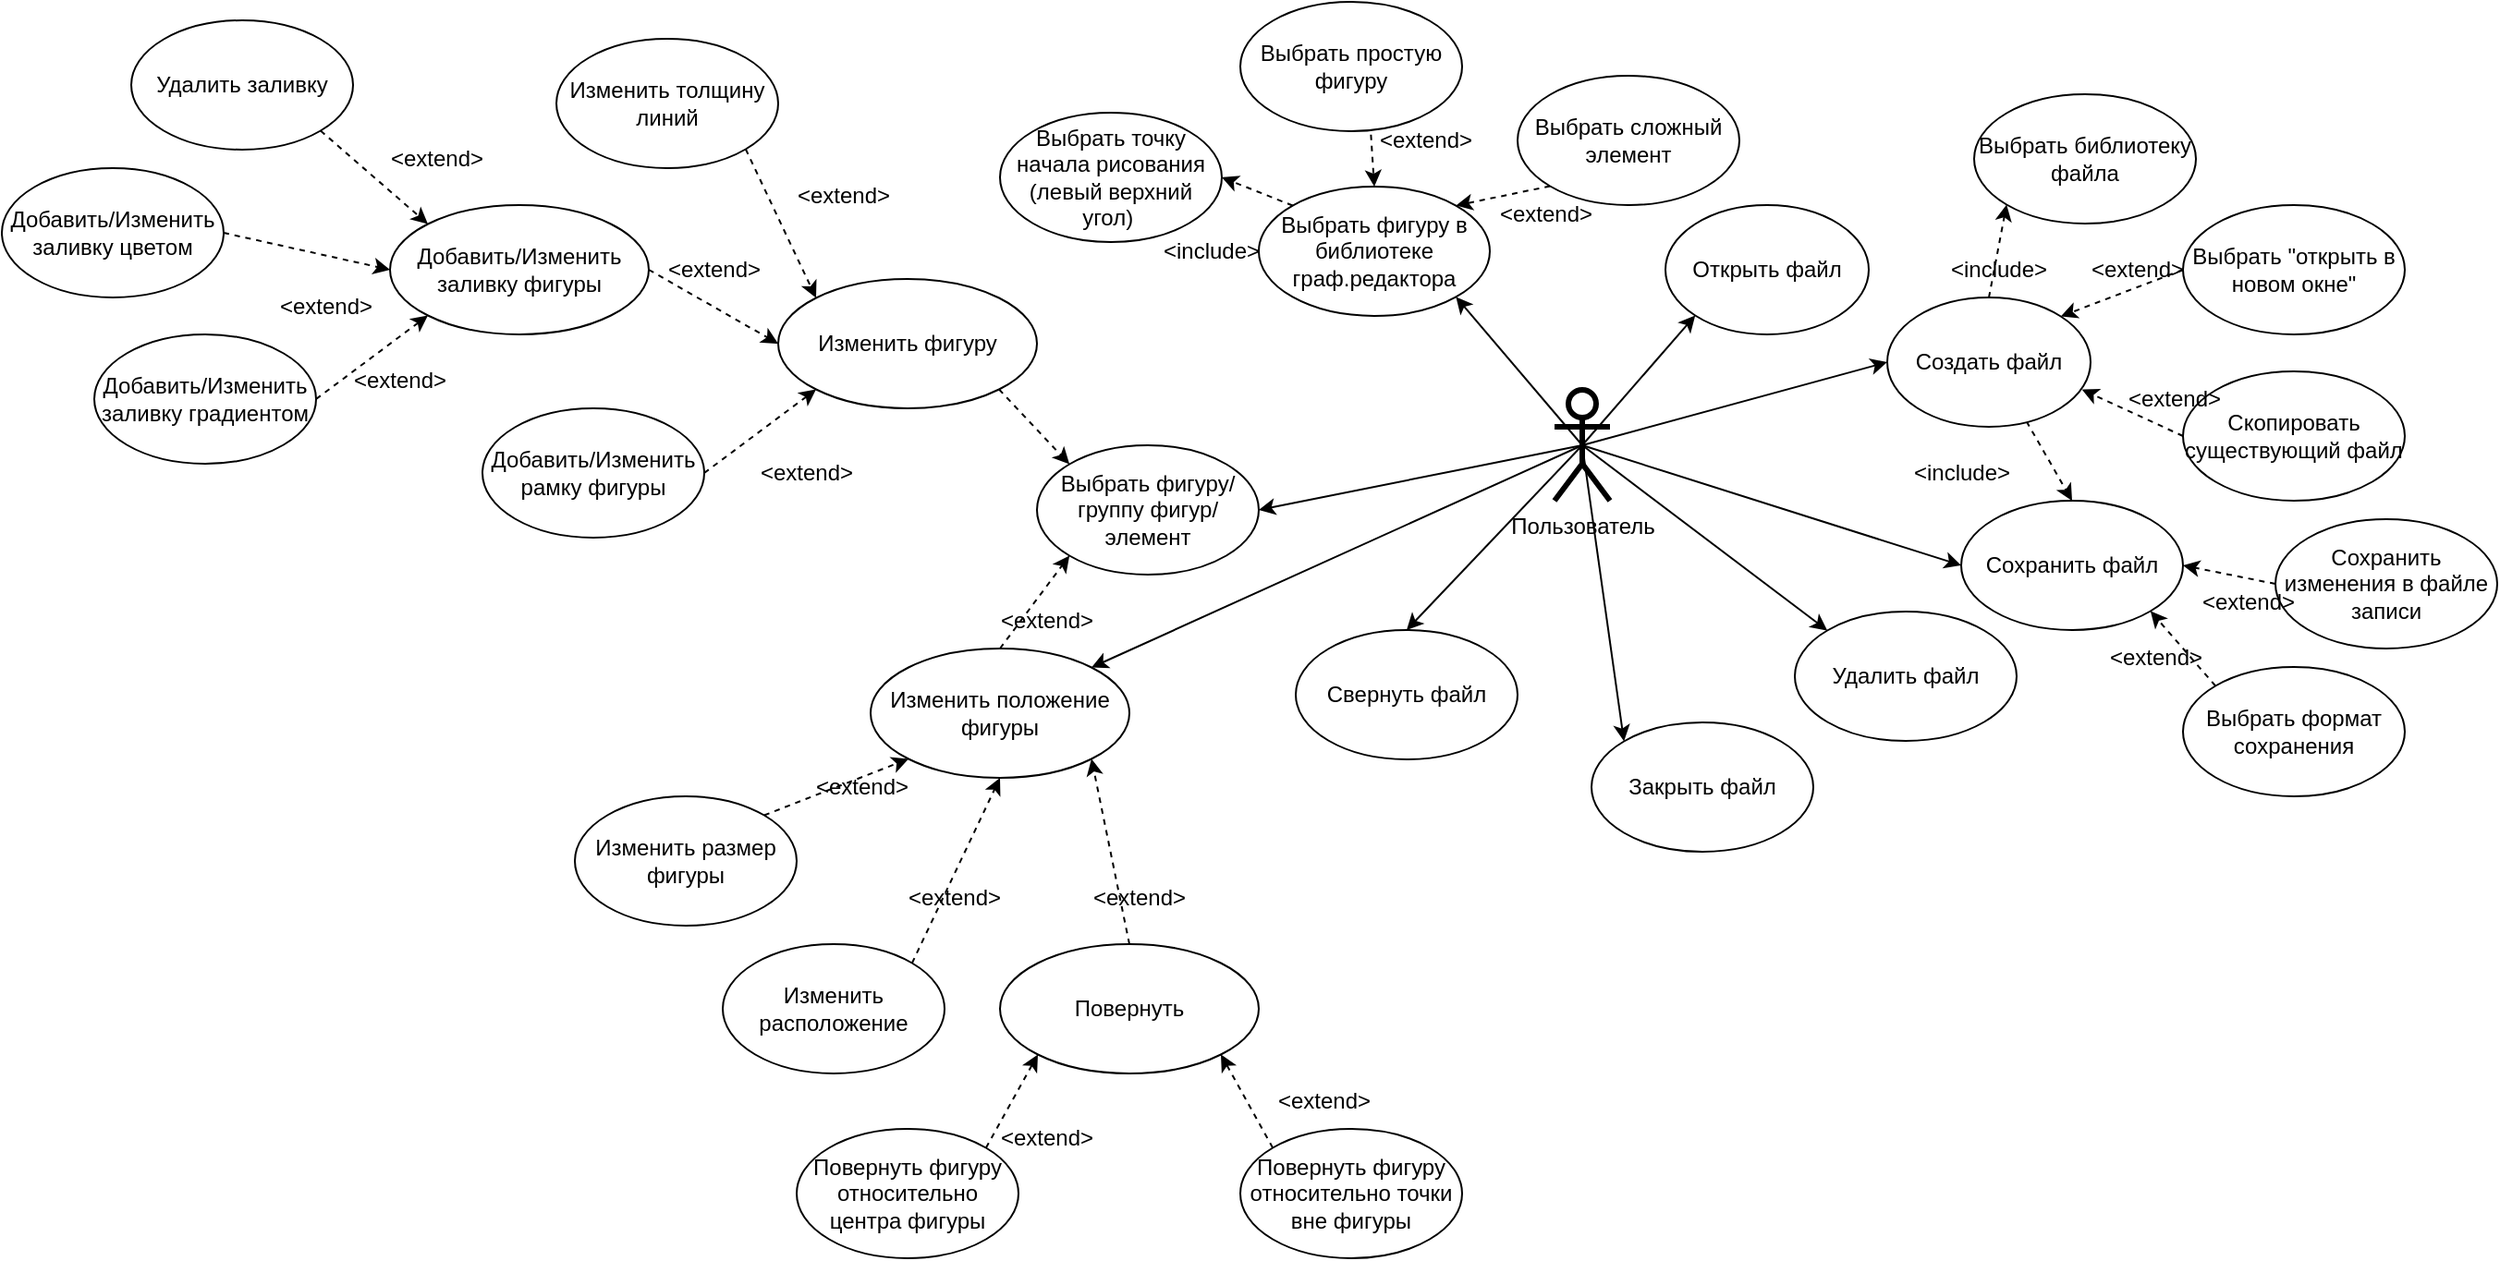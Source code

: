 <mxfile version="22.0.2" type="google" pages="3">
  <diagram name="Страница — 1" id="fM1aEv2xEtqpSCk1YmEJ">
    <mxGraphModel grid="1" page="1" gridSize="10" guides="1" tooltips="1" connect="1" arrows="1" fold="1" pageScale="1" pageWidth="827" pageHeight="1169" math="0" shadow="0">
      <root>
        <mxCell id="0" />
        <mxCell id="1" parent="0" />
        <mxCell id="9f39xW1bp53NkmA5WLCv-1" style="edgeStyle=none;rounded=1;orthogonalLoop=1;jettySize=auto;html=1;exitX=0.5;exitY=0.5;exitDx=0;exitDy=0;exitPerimeter=0;entryX=1;entryY=1;entryDx=0;entryDy=0;labelBackgroundColor=none;fontColor=default;" edge="1" parent="1" source="9f39xW1bp53NkmA5WLCv-10" target="9f39xW1bp53NkmA5WLCv-18">
          <mxGeometry relative="1" as="geometry" />
        </mxCell>
        <mxCell id="9f39xW1bp53NkmA5WLCv-2" style="edgeStyle=none;rounded=1;orthogonalLoop=1;jettySize=auto;html=1;exitX=0.5;exitY=0.5;exitDx=0;exitDy=0;exitPerimeter=0;entryX=0;entryY=1;entryDx=0;entryDy=0;labelBackgroundColor=none;fontColor=default;" edge="1" parent="1" source="9f39xW1bp53NkmA5WLCv-10" target="9f39xW1bp53NkmA5WLCv-39">
          <mxGeometry relative="1" as="geometry" />
        </mxCell>
        <mxCell id="9f39xW1bp53NkmA5WLCv-3" style="edgeStyle=none;rounded=1;orthogonalLoop=1;jettySize=auto;html=1;exitX=0.5;exitY=0.5;exitDx=0;exitDy=0;exitPerimeter=0;entryX=0;entryY=0.5;entryDx=0;entryDy=0;labelBackgroundColor=none;fontColor=default;" edge="1" parent="1" source="9f39xW1bp53NkmA5WLCv-10" target="9f39xW1bp53NkmA5WLCv-15">
          <mxGeometry relative="1" as="geometry" />
        </mxCell>
        <mxCell id="9f39xW1bp53NkmA5WLCv-4" style="edgeStyle=none;rounded=1;orthogonalLoop=1;jettySize=auto;html=1;exitX=0.5;exitY=0.5;exitDx=0;exitDy=0;exitPerimeter=0;entryX=0;entryY=0;entryDx=0;entryDy=0;labelBackgroundColor=none;fontColor=default;" edge="1" parent="1" source="9f39xW1bp53NkmA5WLCv-10" target="9f39xW1bp53NkmA5WLCv-40">
          <mxGeometry relative="1" as="geometry" />
        </mxCell>
        <mxCell id="9f39xW1bp53NkmA5WLCv-5" style="edgeStyle=none;rounded=1;orthogonalLoop=1;jettySize=auto;html=1;exitX=0.5;exitY=0.5;exitDx=0;exitDy=0;exitPerimeter=0;entryX=0.5;entryY=0;entryDx=0;entryDy=0;labelBackgroundColor=none;fontColor=default;" edge="1" parent="1" source="9f39xW1bp53NkmA5WLCv-10" target="9f39xW1bp53NkmA5WLCv-38">
          <mxGeometry relative="1" as="geometry" />
        </mxCell>
        <mxCell id="9f39xW1bp53NkmA5WLCv-6" style="edgeStyle=none;rounded=1;orthogonalLoop=1;jettySize=auto;html=1;exitX=0.5;exitY=0.5;exitDx=0;exitDy=0;exitPerimeter=0;entryX=1;entryY=0;entryDx=0;entryDy=0;labelBackgroundColor=none;fontColor=default;" edge="1" parent="1" source="9f39xW1bp53NkmA5WLCv-10" target="9f39xW1bp53NkmA5WLCv-34">
          <mxGeometry relative="1" as="geometry" />
        </mxCell>
        <mxCell id="9f39xW1bp53NkmA5WLCv-8" style="edgeStyle=none;rounded=1;orthogonalLoop=1;jettySize=auto;html=1;exitX=0.5;exitY=0.5;exitDx=0;exitDy=0;exitPerimeter=0;entryX=1;entryY=0.5;entryDx=0;entryDy=0;labelBackgroundColor=none;fontColor=default;" edge="1" parent="1" source="9f39xW1bp53NkmA5WLCv-10" target="9f39xW1bp53NkmA5WLCv-63">
          <mxGeometry relative="1" as="geometry" />
        </mxCell>
        <mxCell id="9f39xW1bp53NkmA5WLCv-9" style="edgeStyle=none;rounded=1;orthogonalLoop=1;jettySize=auto;html=1;exitX=0.5;exitY=0.5;exitDx=0;exitDy=0;exitPerimeter=0;entryX=0;entryY=0.5;entryDx=0;entryDy=0;labelBackgroundColor=none;fontColor=default;" edge="1" parent="1" source="9f39xW1bp53NkmA5WLCv-10" target="9f39xW1bp53NkmA5WLCv-37">
          <mxGeometry relative="1" as="geometry" />
        </mxCell>
        <mxCell id="9f39xW1bp53NkmA5WLCv-10" value="Пользователь" style="shape=umlActor;verticalLabelPosition=bottom;verticalAlign=top;html=1;strokeWidth=3;labelBackgroundColor=none;rounded=1;" vertex="1" parent="1">
          <mxGeometry x="870" y="350" width="30" height="60" as="geometry" />
        </mxCell>
        <mxCell id="9f39xW1bp53NkmA5WLCv-11" style="edgeStyle=none;rounded=1;orthogonalLoop=1;jettySize=auto;html=1;exitX=0.5;exitY=0;exitDx=0;exitDy=0;entryX=0;entryY=1;entryDx=0;entryDy=0;labelBackgroundColor=none;fontColor=default;dashed=1;" edge="1" parent="1" source="9f39xW1bp53NkmA5WLCv-15" target="9f39xW1bp53NkmA5WLCv-41">
          <mxGeometry relative="1" as="geometry" />
        </mxCell>
        <mxCell id="9f39xW1bp53NkmA5WLCv-12" style="edgeStyle=none;rounded=1;orthogonalLoop=1;jettySize=auto;html=1;exitX=0;exitY=0.5;exitDx=0;exitDy=0;entryX=1;entryY=0;entryDx=0;entryDy=0;labelBackgroundColor=none;fontColor=default;dashed=1;" edge="1" parent="1" source="9f39xW1bp53NkmA5WLCv-42" target="9f39xW1bp53NkmA5WLCv-15">
          <mxGeometry relative="1" as="geometry" />
        </mxCell>
        <mxCell id="9f39xW1bp53NkmA5WLCv-14" style="edgeStyle=none;rounded=1;orthogonalLoop=1;jettySize=auto;html=1;exitX=0.685;exitY=0.959;exitDx=0;exitDy=0;entryX=0.5;entryY=0;entryDx=0;entryDy=0;labelBackgroundColor=none;fontColor=default;dashed=1;exitPerimeter=0;" edge="1" parent="1" source="9f39xW1bp53NkmA5WLCv-15" target="9f39xW1bp53NkmA5WLCv-37">
          <mxGeometry relative="1" as="geometry" />
        </mxCell>
        <mxCell id="9f39xW1bp53NkmA5WLCv-15" value="Создать файл" style="ellipse;whiteSpace=wrap;html=1;labelBackgroundColor=none;rounded=1;" vertex="1" parent="1">
          <mxGeometry x="1050" y="300" width="110" height="70" as="geometry" />
        </mxCell>
        <mxCell id="9f39xW1bp53NkmA5WLCv-16" style="rounded=1;orthogonalLoop=1;jettySize=auto;html=1;exitX=0;exitY=1;exitDx=0;exitDy=0;entryX=1;entryY=0;entryDx=0;entryDy=0;labelBackgroundColor=none;fontColor=default;dashed=1;" edge="1" parent="1" source="9f39xW1bp53NkmA5WLCv-20" target="9f39xW1bp53NkmA5WLCv-18">
          <mxGeometry relative="1" as="geometry" />
        </mxCell>
        <mxCell id="9f39xW1bp53NkmA5WLCv-17" style="edgeStyle=none;rounded=1;orthogonalLoop=1;jettySize=auto;html=1;exitX=0;exitY=0;exitDx=0;exitDy=0;entryX=1;entryY=0.5;entryDx=0;entryDy=0;labelBackgroundColor=none;fontColor=default;dashed=1;" edge="1" parent="1" source="9f39xW1bp53NkmA5WLCv-18" target="9f39xW1bp53NkmA5WLCv-21">
          <mxGeometry relative="1" as="geometry" />
        </mxCell>
        <mxCell id="9f39xW1bp53NkmA5WLCv-18" value="Выбрать фигуру в библиотеке граф.редактора" style="ellipse;whiteSpace=wrap;html=1;labelBackgroundColor=none;rounded=1;" vertex="1" parent="1">
          <mxGeometry x="710" y="240" width="125" height="70" as="geometry" />
        </mxCell>
        <mxCell id="9f39xW1bp53NkmA5WLCv-19" value="Выбрать простую фигуру" style="ellipse;whiteSpace=wrap;html=1;labelBackgroundColor=none;rounded=1;" vertex="1" parent="1">
          <mxGeometry x="700" y="140" width="120" height="70" as="geometry" />
        </mxCell>
        <mxCell id="9f39xW1bp53NkmA5WLCv-20" value="Выбрать сложный элемент" style="ellipse;whiteSpace=wrap;html=1;labelBackgroundColor=none;rounded=1;" vertex="1" parent="1">
          <mxGeometry x="850" y="180" width="120" height="70" as="geometry" />
        </mxCell>
        <mxCell id="9f39xW1bp53NkmA5WLCv-21" value="Выбрать точку начала рисования (левый верхний угол)&amp;nbsp;" style="ellipse;whiteSpace=wrap;html=1;labelBackgroundColor=none;rounded=1;" vertex="1" parent="1">
          <mxGeometry x="570" y="200" width="120" height="70" as="geometry" />
        </mxCell>
        <mxCell id="9f39xW1bp53NkmA5WLCv-22" style="edgeStyle=none;rounded=1;orthogonalLoop=1;jettySize=auto;html=1;exitX=1;exitY=1;exitDx=0;exitDy=0;entryX=0;entryY=0;entryDx=0;entryDy=0;labelBackgroundColor=none;fontColor=default;dashed=1;" edge="1" parent="1" source="9f39xW1bp53NkmA5WLCv-46" target="9f39xW1bp53NkmA5WLCv-26">
          <mxGeometry relative="1" as="geometry" />
        </mxCell>
        <mxCell id="9f39xW1bp53NkmA5WLCv-23" style="edgeStyle=none;rounded=1;orthogonalLoop=1;jettySize=auto;html=1;exitX=1;exitY=0.5;exitDx=0;exitDy=0;entryX=0;entryY=0.5;entryDx=0;entryDy=0;labelBackgroundColor=none;fontColor=default;dashed=1;" edge="1" parent="1" source="9f39xW1bp53NkmA5WLCv-49" target="9f39xW1bp53NkmA5WLCv-26">
          <mxGeometry relative="1" as="geometry" />
        </mxCell>
        <mxCell id="9f39xW1bp53NkmA5WLCv-24" style="edgeStyle=none;rounded=1;orthogonalLoop=1;jettySize=auto;html=1;exitX=1;exitY=0.5;exitDx=0;exitDy=0;entryX=0;entryY=1;entryDx=0;entryDy=0;labelBackgroundColor=none;fontColor=default;dashed=1;" edge="1" parent="1" source="9f39xW1bp53NkmA5WLCv-52" target="9f39xW1bp53NkmA5WLCv-26">
          <mxGeometry relative="1" as="geometry" />
        </mxCell>
        <mxCell id="9f39xW1bp53NkmA5WLCv-26" value="Изменить фигуру" style="ellipse;whiteSpace=wrap;html=1;labelBackgroundColor=none;rounded=1;" vertex="1" parent="1">
          <mxGeometry x="450" y="290" width="140" height="70" as="geometry" />
        </mxCell>
        <mxCell id="9f39xW1bp53NkmA5WLCv-31" style="edgeStyle=none;rounded=1;orthogonalLoop=1;jettySize=auto;html=1;exitX=1;exitY=0;exitDx=0;exitDy=0;entryX=0;entryY=1;entryDx=0;entryDy=0;labelBackgroundColor=none;fontColor=default;dashed=1;" edge="1" parent="1" source="9f39xW1bp53NkmA5WLCv-54" target="9f39xW1bp53NkmA5WLCv-34">
          <mxGeometry relative="1" as="geometry" />
        </mxCell>
        <mxCell id="9f39xW1bp53NkmA5WLCv-32" style="edgeStyle=none;rounded=1;orthogonalLoop=1;jettySize=auto;html=1;exitX=1;exitY=0;exitDx=0;exitDy=0;entryX=0.5;entryY=1;entryDx=0;entryDy=0;labelBackgroundColor=none;fontColor=default;dashed=1;" edge="1" parent="1" source="9f39xW1bp53NkmA5WLCv-55" target="9f39xW1bp53NkmA5WLCv-34">
          <mxGeometry relative="1" as="geometry" />
        </mxCell>
        <mxCell id="9f39xW1bp53NkmA5WLCv-33" style="edgeStyle=none;rounded=1;orthogonalLoop=1;jettySize=auto;html=1;exitX=0.5;exitY=0;exitDx=0;exitDy=0;entryX=1;entryY=1;entryDx=0;entryDy=0;labelBackgroundColor=none;fontColor=default;dashed=1;" edge="1" parent="1" source="9f39xW1bp53NkmA5WLCv-58" target="9f39xW1bp53NkmA5WLCv-34">
          <mxGeometry relative="1" as="geometry" />
        </mxCell>
        <mxCell id="9f39xW1bp53NkmA5WLCv-34" value="Изменить положение фигуры" style="ellipse;whiteSpace=wrap;html=1;labelBackgroundColor=none;rounded=1;" vertex="1" parent="1">
          <mxGeometry x="500" y="490" width="140" height="70" as="geometry" />
        </mxCell>
        <mxCell id="9f39xW1bp53NkmA5WLCv-35" style="edgeStyle=none;rounded=1;orthogonalLoop=1;jettySize=auto;html=1;exitX=0;exitY=0.5;exitDx=0;exitDy=0;entryX=1;entryY=0.5;entryDx=0;entryDy=0;labelBackgroundColor=none;fontColor=default;dashed=1;" edge="1" parent="1" source="9f39xW1bp53NkmA5WLCv-44" target="9f39xW1bp53NkmA5WLCv-37">
          <mxGeometry relative="1" as="geometry" />
        </mxCell>
        <mxCell id="9f39xW1bp53NkmA5WLCv-36" style="edgeStyle=none;rounded=1;orthogonalLoop=1;jettySize=auto;html=1;exitX=0;exitY=0;exitDx=0;exitDy=0;entryX=1;entryY=1;entryDx=0;entryDy=0;labelBackgroundColor=none;fontColor=default;dashed=1;" edge="1" parent="1" source="9f39xW1bp53NkmA5WLCv-64" target="9f39xW1bp53NkmA5WLCv-37">
          <mxGeometry relative="1" as="geometry" />
        </mxCell>
        <mxCell id="9f39xW1bp53NkmA5WLCv-37" value="Сохранить файл" style="ellipse;whiteSpace=wrap;html=1;labelBackgroundColor=none;rounded=1;" vertex="1" parent="1">
          <mxGeometry x="1090" y="410" width="120" height="70" as="geometry" />
        </mxCell>
        <mxCell id="9f39xW1bp53NkmA5WLCv-38" value="Свернуть файл" style="ellipse;whiteSpace=wrap;html=1;labelBackgroundColor=none;rounded=1;" vertex="1" parent="1">
          <mxGeometry x="730" y="480" width="120" height="70" as="geometry" />
        </mxCell>
        <mxCell id="9f39xW1bp53NkmA5WLCv-39" value="Открыть файл" style="ellipse;whiteSpace=wrap;html=1;labelBackgroundColor=none;rounded=1;" vertex="1" parent="1">
          <mxGeometry x="930" y="250" width="110" height="70" as="geometry" />
        </mxCell>
        <mxCell id="9f39xW1bp53NkmA5WLCv-40" value="Закрыть файл" style="ellipse;whiteSpace=wrap;html=1;labelBackgroundColor=none;rounded=1;" vertex="1" parent="1">
          <mxGeometry x="890" y="530" width="120" height="70" as="geometry" />
        </mxCell>
        <mxCell id="9f39xW1bp53NkmA5WLCv-41" value="Выбрать библиотеку файла" style="ellipse;whiteSpace=wrap;html=1;labelBackgroundColor=none;rounded=1;" vertex="1" parent="1">
          <mxGeometry x="1097" y="190" width="120" height="70" as="geometry" />
        </mxCell>
        <mxCell id="9f39xW1bp53NkmA5WLCv-42" value="Выбрать &quot;открыть в новом окне&quot;" style="ellipse;whiteSpace=wrap;html=1;labelBackgroundColor=none;rounded=1;" vertex="1" parent="1">
          <mxGeometry x="1210" y="250" width="120" height="70" as="geometry" />
        </mxCell>
        <mxCell id="9f39xW1bp53NkmA5WLCv-44" value="Сохранить изменения в файле записи" style="ellipse;whiteSpace=wrap;html=1;labelBackgroundColor=none;rounded=1;" vertex="1" parent="1">
          <mxGeometry x="1260" y="420" width="120" height="70" as="geometry" />
        </mxCell>
        <mxCell id="9f39xW1bp53NkmA5WLCv-45" style="rounded=1;orthogonalLoop=1;jettySize=auto;html=1;exitX=0.589;exitY=1.027;exitDx=0;exitDy=0;entryX=0.5;entryY=0;entryDx=0;entryDy=0;labelBackgroundColor=none;fontColor=default;dashed=1;exitPerimeter=0;" edge="1" parent="1" source="9f39xW1bp53NkmA5WLCv-19" target="9f39xW1bp53NkmA5WLCv-18">
          <mxGeometry relative="1" as="geometry" />
        </mxCell>
        <mxCell id="9f39xW1bp53NkmA5WLCv-46" value="Изменить толщину линий" style="ellipse;whiteSpace=wrap;html=1;labelBackgroundColor=none;rounded=1;" vertex="1" parent="1">
          <mxGeometry x="330" y="160" width="120" height="70" as="geometry" />
        </mxCell>
        <mxCell id="9f39xW1bp53NkmA5WLCv-47" style="edgeStyle=none;rounded=1;orthogonalLoop=1;jettySize=auto;html=1;exitX=1;exitY=0.5;exitDx=0;exitDy=0;entryX=0;entryY=0.5;entryDx=0;entryDy=0;labelBackgroundColor=none;fontColor=default;dashed=1;" edge="1" parent="1" source="9f39xW1bp53NkmA5WLCv-50" target="9f39xW1bp53NkmA5WLCv-49">
          <mxGeometry relative="1" as="geometry" />
        </mxCell>
        <mxCell id="9f39xW1bp53NkmA5WLCv-48" style="edgeStyle=none;rounded=1;orthogonalLoop=1;jettySize=auto;html=1;exitX=1;exitY=0.5;exitDx=0;exitDy=0;entryX=0;entryY=1;entryDx=0;entryDy=0;labelBackgroundColor=none;fontColor=default;dashed=1;" edge="1" parent="1" source="9f39xW1bp53NkmA5WLCv-51" target="9f39xW1bp53NkmA5WLCv-49">
          <mxGeometry relative="1" as="geometry" />
        </mxCell>
        <mxCell id="9f39xW1bp53NkmA5WLCv-49" value="Добавить/Изменить заливку фигуры" style="ellipse;whiteSpace=wrap;html=1;labelBackgroundColor=none;rounded=1;" vertex="1" parent="1">
          <mxGeometry x="240" y="250" width="140" height="70" as="geometry" />
        </mxCell>
        <mxCell id="9f39xW1bp53NkmA5WLCv-50" value="Добавить/Изменить заливку цветом" style="ellipse;whiteSpace=wrap;html=1;labelBackgroundColor=none;rounded=1;" vertex="1" parent="1">
          <mxGeometry x="30" y="230" width="120" height="70" as="geometry" />
        </mxCell>
        <mxCell id="9f39xW1bp53NkmA5WLCv-51" value="Добавить/Изменить заливку градиентом" style="ellipse;whiteSpace=wrap;html=1;labelBackgroundColor=none;rounded=1;" vertex="1" parent="1">
          <mxGeometry x="80" y="320" width="120" height="70" as="geometry" />
        </mxCell>
        <mxCell id="9f39xW1bp53NkmA5WLCv-52" value="Добавить/Изменить рамку фигуры" style="ellipse;whiteSpace=wrap;html=1;labelBackgroundColor=none;rounded=1;" vertex="1" parent="1">
          <mxGeometry x="290" y="360" width="120" height="70" as="geometry" />
        </mxCell>
        <mxCell id="9f39xW1bp53NkmA5WLCv-54" value="Изменить размер фигуры" style="ellipse;whiteSpace=wrap;html=1;labelBackgroundColor=none;rounded=1;" vertex="1" parent="1">
          <mxGeometry x="340" y="570" width="120" height="70" as="geometry" />
        </mxCell>
        <mxCell id="9f39xW1bp53NkmA5WLCv-55" value="Изменить расположение" style="ellipse;whiteSpace=wrap;html=1;labelBackgroundColor=none;rounded=1;" vertex="1" parent="1">
          <mxGeometry x="420" y="650" width="120" height="70" as="geometry" />
        </mxCell>
        <mxCell id="9f39xW1bp53NkmA5WLCv-56" style="edgeStyle=none;rounded=1;orthogonalLoop=1;jettySize=auto;html=1;exitX=1;exitY=0;exitDx=0;exitDy=0;entryX=0;entryY=1;entryDx=0;entryDy=0;labelBackgroundColor=none;fontColor=default;dashed=1;" edge="1" parent="1" source="9f39xW1bp53NkmA5WLCv-59" target="9f39xW1bp53NkmA5WLCv-58">
          <mxGeometry relative="1" as="geometry" />
        </mxCell>
        <mxCell id="9f39xW1bp53NkmA5WLCv-57" style="edgeStyle=none;rounded=1;orthogonalLoop=1;jettySize=auto;html=1;exitX=0;exitY=0;exitDx=0;exitDy=0;entryX=1;entryY=1;entryDx=0;entryDy=0;labelBackgroundColor=none;fontColor=default;dashed=1;" edge="1" parent="1" source="9f39xW1bp53NkmA5WLCv-60" target="9f39xW1bp53NkmA5WLCv-58">
          <mxGeometry relative="1" as="geometry" />
        </mxCell>
        <mxCell id="9f39xW1bp53NkmA5WLCv-58" value="Повернуть" style="ellipse;whiteSpace=wrap;html=1;labelBackgroundColor=none;rounded=1;" vertex="1" parent="1">
          <mxGeometry x="570" y="650" width="140" height="70" as="geometry" />
        </mxCell>
        <mxCell id="9f39xW1bp53NkmA5WLCv-59" value="Повернуть фигуру относительно центра фигуры" style="ellipse;whiteSpace=wrap;html=1;labelBackgroundColor=none;rounded=1;" vertex="1" parent="1">
          <mxGeometry x="460" y="750" width="120" height="70" as="geometry" />
        </mxCell>
        <mxCell id="9f39xW1bp53NkmA5WLCv-60" value="Повернуть фигуру относительно точки вне фигуры" style="ellipse;whiteSpace=wrap;html=1;labelBackgroundColor=none;rounded=1;" vertex="1" parent="1">
          <mxGeometry x="700" y="750" width="120" height="70" as="geometry" />
        </mxCell>
        <mxCell id="9f39xW1bp53NkmA5WLCv-61" style="edgeStyle=none;rounded=1;orthogonalLoop=1;jettySize=auto;html=1;exitX=1;exitY=1;exitDx=0;exitDy=0;entryX=0;entryY=0;entryDx=0;entryDy=0;labelBackgroundColor=none;fontColor=default;dashed=1;" edge="1" parent="1" source="9f39xW1bp53NkmA5WLCv-26" target="9f39xW1bp53NkmA5WLCv-63">
          <mxGeometry relative="1" as="geometry" />
        </mxCell>
        <mxCell id="9f39xW1bp53NkmA5WLCv-62" style="edgeStyle=none;rounded=1;orthogonalLoop=1;jettySize=auto;html=1;exitX=0.5;exitY=0;exitDx=0;exitDy=0;entryX=0;entryY=1;entryDx=0;entryDy=0;labelBackgroundColor=none;fontColor=default;dashed=1;" edge="1" parent="1" source="9f39xW1bp53NkmA5WLCv-34" target="9f39xW1bp53NkmA5WLCv-63">
          <mxGeometry relative="1" as="geometry" />
        </mxCell>
        <mxCell id="9f39xW1bp53NkmA5WLCv-63" value="Выбрать фигуру/группу фигур/элемент" style="ellipse;whiteSpace=wrap;html=1;labelBackgroundColor=none;rounded=1;shadow=0;" vertex="1" parent="1">
          <mxGeometry x="590" y="380" width="120" height="70" as="geometry" />
        </mxCell>
        <mxCell id="9f39xW1bp53NkmA5WLCv-64" value="Выбрать формат сохранения" style="ellipse;whiteSpace=wrap;html=1;labelBackgroundColor=none;rounded=1;" vertex="1" parent="1">
          <mxGeometry x="1210" y="500" width="120" height="70" as="geometry" />
        </mxCell>
        <mxCell id="Hx16RrW1Fbq0Yhb_uobG-1" value="Удалить заливку" style="ellipse;whiteSpace=wrap;html=1;labelBackgroundColor=none;rounded=1;" vertex="1" parent="1">
          <mxGeometry x="100" y="150" width="120" height="70" as="geometry" />
        </mxCell>
        <mxCell id="Hx16RrW1Fbq0Yhb_uobG-2" style="edgeStyle=none;rounded=1;orthogonalLoop=1;jettySize=auto;html=1;exitX=1;exitY=1;exitDx=0;exitDy=0;entryX=0;entryY=0;entryDx=0;entryDy=0;labelBackgroundColor=none;fontColor=default;dashed=1;" edge="1" parent="1" source="Hx16RrW1Fbq0Yhb_uobG-1" target="9f39xW1bp53NkmA5WLCv-49">
          <mxGeometry relative="1" as="geometry">
            <mxPoint x="220" y="225" as="sourcePoint" />
            <mxPoint x="271" y="270" as="targetPoint" />
          </mxGeometry>
        </mxCell>
        <mxCell id="Hx16RrW1Fbq0Yhb_uobG-3" value="Скопировать существующий файл" style="ellipse;whiteSpace=wrap;html=1;labelBackgroundColor=none;rounded=1;" vertex="1" parent="1">
          <mxGeometry x="1210" y="340" width="120" height="70" as="geometry" />
        </mxCell>
        <mxCell id="Hx16RrW1Fbq0Yhb_uobG-4" style="edgeStyle=none;rounded=1;orthogonalLoop=1;jettySize=auto;html=1;exitX=0;exitY=0.5;exitDx=0;exitDy=0;entryX=0.958;entryY=0.712;entryDx=0;entryDy=0;labelBackgroundColor=none;fontColor=default;dashed=1;entryPerimeter=0;" edge="1" parent="1" source="Hx16RrW1Fbq0Yhb_uobG-3" target="9f39xW1bp53NkmA5WLCv-15">
          <mxGeometry relative="1" as="geometry">
            <mxPoint x="1210" y="295" as="sourcePoint" />
            <mxPoint x="1154" y="320" as="targetPoint" />
          </mxGeometry>
        </mxCell>
        <mxCell id="Hx16RrW1Fbq0Yhb_uobG-5" value="Удалить файл" style="ellipse;whiteSpace=wrap;html=1;labelBackgroundColor=none;rounded=1;" vertex="1" parent="1">
          <mxGeometry x="1000" y="470" width="120" height="70" as="geometry" />
        </mxCell>
        <mxCell id="Hx16RrW1Fbq0Yhb_uobG-7" style="edgeStyle=none;rounded=1;orthogonalLoop=1;jettySize=auto;html=1;exitX=0.5;exitY=0.5;exitDx=0;exitDy=0;exitPerimeter=0;entryX=0;entryY=0;entryDx=0;entryDy=0;labelBackgroundColor=none;fontColor=default;" edge="1" parent="1" source="9f39xW1bp53NkmA5WLCv-10" target="Hx16RrW1Fbq0Yhb_uobG-5">
          <mxGeometry relative="1" as="geometry">
            <mxPoint x="895" y="390" as="sourcePoint" />
            <mxPoint x="917" y="550" as="targetPoint" />
          </mxGeometry>
        </mxCell>
        <mxCell id="Hx16RrW1Fbq0Yhb_uobG-10" value="&amp;lt;include&amp;gt;" style="text;html=1;align=center;verticalAlign=middle;resizable=0;points=[];autosize=1;strokeColor=none;fillColor=none;" vertex="1" parent="1">
          <mxGeometry x="644" y="260" width="80" height="30" as="geometry" />
        </mxCell>
        <mxCell id="Hx16RrW1Fbq0Yhb_uobG-11" value="&amp;lt;extend&amp;gt;" style="text;html=1;align=center;verticalAlign=middle;resizable=0;points=[];autosize=1;strokeColor=none;fillColor=none;" vertex="1" parent="1">
          <mxGeometry x="765" y="200" width="70" height="30" as="geometry" />
        </mxCell>
        <mxCell id="Hx16RrW1Fbq0Yhb_uobG-12" value="&amp;lt;extend&amp;gt;" style="text;html=1;align=center;verticalAlign=middle;resizable=0;points=[];autosize=1;strokeColor=none;fillColor=none;" vertex="1" parent="1">
          <mxGeometry x="830" y="240" width="70" height="30" as="geometry" />
        </mxCell>
        <mxCell id="Hx16RrW1Fbq0Yhb_uobG-13" value="&amp;lt;include&amp;gt;" style="text;html=1;align=center;verticalAlign=middle;resizable=0;points=[];autosize=1;strokeColor=none;fillColor=none;" vertex="1" parent="1">
          <mxGeometry x="1070" y="270" width="80" height="30" as="geometry" />
        </mxCell>
        <mxCell id="Hx16RrW1Fbq0Yhb_uobG-14" value="&amp;lt;include&amp;gt;" style="text;html=1;align=center;verticalAlign=middle;resizable=0;points=[];autosize=1;strokeColor=none;fillColor=none;" vertex="1" parent="1">
          <mxGeometry x="1050" y="380" width="80" height="30" as="geometry" />
        </mxCell>
        <mxCell id="Hx16RrW1Fbq0Yhb_uobG-15" value="&amp;lt;extend&amp;gt;" style="text;html=1;align=center;verticalAlign=middle;resizable=0;points=[];autosize=1;strokeColor=none;fillColor=none;" vertex="1" parent="1">
          <mxGeometry x="1150" y="270" width="70" height="30" as="geometry" />
        </mxCell>
        <mxCell id="Hx16RrW1Fbq0Yhb_uobG-16" value="&amp;lt;extend&amp;gt;" style="text;html=1;align=center;verticalAlign=middle;resizable=0;points=[];autosize=1;strokeColor=none;fillColor=none;" vertex="1" parent="1">
          <mxGeometry x="1170" y="340" width="70" height="30" as="geometry" />
        </mxCell>
        <mxCell id="Hx16RrW1Fbq0Yhb_uobG-17" value="&amp;lt;extend&amp;gt;" style="text;html=1;align=center;verticalAlign=middle;resizable=0;points=[];autosize=1;strokeColor=none;fillColor=none;" vertex="1" parent="1">
          <mxGeometry x="1210" y="450" width="70" height="30" as="geometry" />
        </mxCell>
        <mxCell id="Hx16RrW1Fbq0Yhb_uobG-18" value="&amp;lt;extend&amp;gt;" style="text;html=1;align=center;verticalAlign=middle;resizable=0;points=[];autosize=1;strokeColor=none;fillColor=none;" vertex="1" parent="1">
          <mxGeometry x="1160" y="480" width="70" height="30" as="geometry" />
        </mxCell>
        <mxCell id="Hx16RrW1Fbq0Yhb_uobG-19" value="&amp;lt;extend&amp;gt;" style="text;html=1;align=center;verticalAlign=middle;resizable=0;points=[];autosize=1;strokeColor=none;fillColor=none;" vertex="1" parent="1">
          <mxGeometry x="450" y="230" width="70" height="30" as="geometry" />
        </mxCell>
        <mxCell id="Hx16RrW1Fbq0Yhb_uobG-20" value="&amp;lt;extend&amp;gt;" style="text;html=1;align=center;verticalAlign=middle;resizable=0;points=[];autosize=1;strokeColor=none;fillColor=none;" vertex="1" parent="1">
          <mxGeometry x="380" y="270" width="70" height="30" as="geometry" />
        </mxCell>
        <mxCell id="Hx16RrW1Fbq0Yhb_uobG-21" value="&amp;lt;extend&amp;gt;" style="text;html=1;align=center;verticalAlign=middle;resizable=0;points=[];autosize=1;strokeColor=none;fillColor=none;" vertex="1" parent="1">
          <mxGeometry x="430" y="380" width="70" height="30" as="geometry" />
        </mxCell>
        <mxCell id="Hx16RrW1Fbq0Yhb_uobG-22" value="&amp;lt;extend&amp;gt;" style="text;html=1;align=center;verticalAlign=middle;resizable=0;points=[];autosize=1;strokeColor=none;fillColor=none;" vertex="1" parent="1">
          <mxGeometry x="460" y="550" width="70" height="30" as="geometry" />
        </mxCell>
        <mxCell id="Hx16RrW1Fbq0Yhb_uobG-23" value="&amp;lt;extend&amp;gt;" style="text;html=1;align=center;verticalAlign=middle;resizable=0;points=[];autosize=1;strokeColor=none;fillColor=none;" vertex="1" parent="1">
          <mxGeometry x="510" y="610" width="70" height="30" as="geometry" />
        </mxCell>
        <mxCell id="Hx16RrW1Fbq0Yhb_uobG-24" value="&amp;lt;extend&amp;gt;" style="text;html=1;align=center;verticalAlign=middle;resizable=0;points=[];autosize=1;strokeColor=none;fillColor=none;" vertex="1" parent="1">
          <mxGeometry x="610" y="610" width="70" height="30" as="geometry" />
        </mxCell>
        <mxCell id="Hx16RrW1Fbq0Yhb_uobG-25" value="&amp;lt;extend&amp;gt;" style="text;html=1;align=center;verticalAlign=middle;resizable=0;points=[];autosize=1;strokeColor=none;fillColor=none;" vertex="1" parent="1">
          <mxGeometry x="560" y="460" width="70" height="30" as="geometry" />
        </mxCell>
        <mxCell id="Hx16RrW1Fbq0Yhb_uobG-26" value="&amp;lt;extend&amp;gt;" style="text;html=1;align=center;verticalAlign=middle;resizable=0;points=[];autosize=1;strokeColor=none;fillColor=none;" vertex="1" parent="1">
          <mxGeometry x="560" y="740" width="70" height="30" as="geometry" />
        </mxCell>
        <mxCell id="Hx16RrW1Fbq0Yhb_uobG-27" value="&amp;lt;extend&amp;gt;" style="text;html=1;align=center;verticalAlign=middle;resizable=0;points=[];autosize=1;strokeColor=none;fillColor=none;" vertex="1" parent="1">
          <mxGeometry x="710" y="720" width="70" height="30" as="geometry" />
        </mxCell>
        <mxCell id="Hx16RrW1Fbq0Yhb_uobG-28" value="&amp;lt;extend&amp;gt;" style="text;html=1;align=center;verticalAlign=middle;resizable=0;points=[];autosize=1;strokeColor=none;fillColor=none;" vertex="1" parent="1">
          <mxGeometry x="210" y="330" width="70" height="30" as="geometry" />
        </mxCell>
        <mxCell id="Hx16RrW1Fbq0Yhb_uobG-29" value="&amp;lt;extend&amp;gt;" style="text;html=1;align=center;verticalAlign=middle;resizable=0;points=[];autosize=1;strokeColor=none;fillColor=none;" vertex="1" parent="1">
          <mxGeometry x="170" y="290" width="70" height="30" as="geometry" />
        </mxCell>
        <mxCell id="Hx16RrW1Fbq0Yhb_uobG-30" value="&amp;lt;extend&amp;gt;" style="text;html=1;align=center;verticalAlign=middle;resizable=0;points=[];autosize=1;strokeColor=none;fillColor=none;" vertex="1" parent="1">
          <mxGeometry x="230" y="210" width="70" height="30" as="geometry" />
        </mxCell>
      </root>
    </mxGraphModel>
  </diagram>
  <diagram id="MyREpu5k7Wu7-fN8ogu4" name="Страница — 2">
    <mxGraphModel grid="1" page="1" gridSize="10" guides="1" tooltips="1" connect="1" arrows="1" fold="1" pageScale="1" pageWidth="827" pageHeight="1169" math="0" shadow="0">
      <root>
        <mxCell id="0" />
        <mxCell id="1" parent="0" />
        <mxCell id="e-jiAwe50fOZGzjYshJZ-120" value="Предоставление выбора&lt;br&gt;фигуры" style="html=1;align=left;spacingLeft=2;endArrow=block;rounded=0;edgeStyle=orthogonalEdgeStyle;curved=0;rounded=0;" edge="1" parent="1">
          <mxGeometry relative="1" as="geometry">
            <mxPoint x="1500" y="294.0" as="sourcePoint" />
            <Array as="points">
              <mxPoint x="1530" y="324" />
            </Array>
            <mxPoint x="1505" y="324.059" as="targetPoint" />
          </mxGeometry>
        </mxCell>
        <mxCell id="e-jiAwe50fOZGzjYshJZ-118" value="" style="edgeStyle=none;rounded=0;orthogonalLoop=1;jettySize=auto;html=1;endArrow=none;endFill=0;dashed=1;" edge="1" parent="1">
          <mxGeometry relative="1" as="geometry">
            <mxPoint x="199.47" y="578" as="targetPoint" />
            <mxPoint x="199.47" y="680" as="sourcePoint" />
          </mxGeometry>
        </mxCell>
        <mxCell id="e-jiAwe50fOZGzjYshJZ-23" style="edgeStyle=none;rounded=0;orthogonalLoop=1;jettySize=auto;html=1;curved=0;" edge="1" parent="1">
          <mxGeometry relative="1" as="geometry">
            <mxPoint x="200" y="392" as="sourcePoint" />
            <mxPoint x="345" y="392" as="targetPoint" />
          </mxGeometry>
        </mxCell>
        <mxCell id="e-jiAwe50fOZGzjYshJZ-24" value="Запуск граф.редактора" style="text;html=1;align=center;verticalAlign=middle;resizable=0;points=[];autosize=1;strokeColor=none;fillColor=none;" vertex="1" parent="1">
          <mxGeometry x="205" y="360" width="150" height="30" as="geometry" />
        </mxCell>
        <mxCell id="e-jiAwe50fOZGzjYshJZ-91" value="" style="edgeStyle=none;rounded=0;orthogonalLoop=1;jettySize=auto;html=1;exitX=0.5;exitY=1;exitDx=0;exitDy=0;dashed=1;endArrow=none;endFill=0;" edge="1" parent="1">
          <mxGeometry relative="1" as="geometry">
            <mxPoint x="1499.52" y="560" as="targetPoint" />
            <mxPoint x="1499.52" y="220" as="sourcePoint" />
          </mxGeometry>
        </mxCell>
        <mxCell id="e-jiAwe50fOZGzjYshJZ-90" value="" style="edgeStyle=none;rounded=0;orthogonalLoop=1;jettySize=auto;html=1;exitX=0.5;exitY=1;exitDx=0;exitDy=0;dashed=1;endArrow=none;endFill=0;" edge="1" parent="1">
          <mxGeometry relative="1" as="geometry">
            <mxPoint x="1339.52" y="560" as="targetPoint" />
            <mxPoint x="1339.52" y="220" as="sourcePoint" />
          </mxGeometry>
        </mxCell>
        <mxCell id="e-jiAwe50fOZGzjYshJZ-89" value="" style="edgeStyle=none;rounded=0;orthogonalLoop=1;jettySize=auto;html=1;exitX=0.5;exitY=1;exitDx=0;exitDy=0;dashed=1;endArrow=none;endFill=0;" edge="1" parent="1">
          <mxGeometry relative="1" as="geometry">
            <mxPoint x="1179.52" y="560" as="targetPoint" />
            <mxPoint x="1179.52" y="220" as="sourcePoint" />
          </mxGeometry>
        </mxCell>
        <mxCell id="e-jiAwe50fOZGzjYshJZ-2" value="Пользователь" style="shape=umlActor;verticalLabelPosition=bottom;verticalAlign=top;html=1;" vertex="1" parent="1">
          <mxGeometry x="60" y="160" width="30" height="60" as="geometry" />
        </mxCell>
        <mxCell id="e-jiAwe50fOZGzjYshJZ-3" value="загрузка и запуск&lt;br&gt;граф.библиотеки" style="html=1;align=left;spacingLeft=2;endArrow=block;rounded=0;edgeStyle=orthogonalEdgeStyle;curved=0;rounded=0;" edge="1" parent="1">
          <mxGeometry relative="1" as="geometry">
            <mxPoint x="375" y="410" as="sourcePoint" />
            <Array as="points">
              <mxPoint x="405" y="440.0" />
            </Array>
            <mxPoint x="380" y="440.059" as="targetPoint" />
          </mxGeometry>
        </mxCell>
        <mxCell id="e-jiAwe50fOZGzjYshJZ-5" value=":File" style="rounded=0;whiteSpace=wrap;html=1;" vertex="1" parent="1">
          <mxGeometry x="140" y="190" width="120" height="30" as="geometry" />
        </mxCell>
        <mxCell id="e-jiAwe50fOZGzjYshJZ-6" value=":Graphic Code&amp;nbsp;" style="rounded=0;whiteSpace=wrap;html=1;" vertex="1" parent="1">
          <mxGeometry x="300" y="190" width="120" height="30" as="geometry" />
        </mxCell>
        <mxCell id="e-jiAwe50fOZGzjYshJZ-12" value="" style="edgeStyle=none;rounded=0;orthogonalLoop=1;jettySize=auto;html=1;exitX=0.5;exitY=0.5;exitDx=0;exitDy=0;exitPerimeter=0;endArrow=none;endFill=0;dashed=1;" edge="1" parent="1" source="e-jiAwe50fOZGzjYshJZ-2" target="e-jiAwe50fOZGzjYshJZ-41">
          <mxGeometry relative="1" as="geometry">
            <mxPoint x="76" y="780" as="targetPoint" />
            <mxPoint x="75" y="190" as="sourcePoint" />
          </mxGeometry>
        </mxCell>
        <mxCell id="e-jiAwe50fOZGzjYshJZ-13" style="edgeStyle=none;rounded=0;orthogonalLoop=1;jettySize=auto;html=1;curved=0;" edge="1" parent="1">
          <mxGeometry relative="1" as="geometry">
            <mxPoint x="85" y="320" as="sourcePoint" />
            <mxPoint x="190" y="320" as="targetPoint" />
          </mxGeometry>
        </mxCell>
        <mxCell id="e-jiAwe50fOZGzjYshJZ-14" value="" style="edgeStyle=none;rounded=0;orthogonalLoop=1;jettySize=auto;html=1;exitX=0.5;exitY=1;exitDx=0;exitDy=0;dashed=1;endArrow=none;endFill=0;" edge="1" parent="1" source="e-jiAwe50fOZGzjYshJZ-5" target="e-jiAwe50fOZGzjYshJZ-15">
          <mxGeometry relative="1" as="geometry">
            <mxPoint x="200" y="780" as="targetPoint" />
            <mxPoint x="200" y="220" as="sourcePoint" />
          </mxGeometry>
        </mxCell>
        <mxCell id="e-jiAwe50fOZGzjYshJZ-15" value="" style="html=1;points=[[0,0,0,0,5],[0,1,0,0,-5],[1,0,0,0,5],[1,1,0,0,-5]];perimeter=orthogonalPerimeter;outlineConnect=0;targetShapes=umlLifeline;portConstraint=eastwest;newEdgeStyle={&quot;curved&quot;:0,&quot;rounded&quot;:0};" vertex="1" parent="1">
          <mxGeometry x="180" y="260" width="30" height="140" as="geometry" />
        </mxCell>
        <mxCell id="e-jiAwe50fOZGzjYshJZ-16" value="создать файл" style="text;html=1;align=center;verticalAlign=middle;resizable=0;points=[];autosize=1;strokeColor=none;fillColor=none;" vertex="1" parent="1">
          <mxGeometry x="80" y="246" width="100" height="30" as="geometry" />
        </mxCell>
        <mxCell id="e-jiAwe50fOZGzjYshJZ-17" value="открыть файл" style="text;html=1;align=center;verticalAlign=middle;resizable=0;points=[];autosize=1;strokeColor=none;fillColor=none;" vertex="1" parent="1">
          <mxGeometry x="90" y="360" width="100" height="30" as="geometry" />
        </mxCell>
        <mxCell id="e-jiAwe50fOZGzjYshJZ-18" style="edgeStyle=none;rounded=0;orthogonalLoop=1;jettySize=auto;html=1;curved=0;" edge="1" parent="1">
          <mxGeometry relative="1" as="geometry">
            <mxPoint x="70" y="270" as="sourcePoint" />
            <mxPoint x="175" y="270" as="targetPoint" />
          </mxGeometry>
        </mxCell>
        <mxCell id="e-jiAwe50fOZGzjYshJZ-19" value="" style="edgeStyle=none;rounded=0;orthogonalLoop=1;jettySize=auto;html=1;exitX=0.5;exitY=1;exitDx=0;exitDy=0;dashed=1;endArrow=none;endFill=0;" edge="1" parent="1" source="e-jiAwe50fOZGzjYshJZ-6" target="e-jiAwe50fOZGzjYshJZ-20">
          <mxGeometry relative="1" as="geometry">
            <mxPoint x="360" y="780" as="targetPoint" />
            <mxPoint x="360" y="220" as="sourcePoint" />
          </mxGeometry>
        </mxCell>
        <mxCell id="e-jiAwe50fOZGzjYshJZ-21" style="edgeStyle=none;rounded=0;orthogonalLoop=1;jettySize=auto;html=1;curved=0;" edge="1" parent="1">
          <mxGeometry relative="1" as="geometry">
            <mxPoint x="72" y="390" as="sourcePoint" />
            <mxPoint x="177" y="390" as="targetPoint" />
          </mxGeometry>
        </mxCell>
        <mxCell id="e-jiAwe50fOZGzjYshJZ-22" value="&lt;font style=&quot;font-size: 11px;&quot;&gt;выбрать&lt;br&gt;граф.библиотеку&lt;/font&gt;" style="text;html=1;align=center;verticalAlign=middle;resizable=0;points=[];autosize=1;strokeColor=none;fillColor=none;" vertex="1" parent="1">
          <mxGeometry x="78" y="300" width="110" height="40" as="geometry" />
        </mxCell>
        <mxCell id="e-jiAwe50fOZGzjYshJZ-25" value="" style="edgeStyle=none;rounded=0;orthogonalLoop=1;jettySize=auto;html=1;exitX=0.5;exitY=1;exitDx=0;exitDy=0;dashed=1;endArrow=none;endFill=0;" edge="1" parent="1">
          <mxGeometry relative="1" as="geometry">
            <mxPoint x="359.47" y="685" as="targetPoint" />
            <mxPoint x="359.47" y="445" as="sourcePoint" />
          </mxGeometry>
        </mxCell>
        <mxCell id="e-jiAwe50fOZGzjYshJZ-39" value="" style="edgeStyle=none;rounded=0;orthogonalLoop=1;jettySize=auto;html=1;exitX=0.5;exitY=0.5;exitDx=0;exitDy=0;exitPerimeter=0;endArrow=none;endFill=0;dashed=1;" edge="1" parent="1" source="e-jiAwe50fOZGzjYshJZ-41">
          <mxGeometry relative="1" as="geometry">
            <mxPoint x="75" y="455" as="targetPoint" />
            <mxPoint x="75" y="345" as="sourcePoint" />
          </mxGeometry>
        </mxCell>
        <mxCell id="e-jiAwe50fOZGzjYshJZ-59" value="" style="edgeStyle=none;rounded=0;orthogonalLoop=1;jettySize=auto;html=1;endArrow=none;endFill=0;dashed=1;" edge="1" parent="1">
          <mxGeometry relative="1" as="geometry">
            <mxPoint x="75" y="578" as="targetPoint" />
            <mxPoint x="75" y="680" as="sourcePoint" />
          </mxGeometry>
        </mxCell>
        <mxCell id="e-jiAwe50fOZGzjYshJZ-61" value="" style="edgeStyle=none;rounded=0;orthogonalLoop=1;jettySize=auto;html=1;exitX=0.5;exitY=1;exitDx=0;exitDy=0;dashed=1;endArrow=none;endFill=0;" edge="1" parent="1" source="e-jiAwe50fOZGzjYshJZ-15" target="e-jiAwe50fOZGzjYshJZ-62">
          <mxGeometry relative="1" as="geometry">
            <mxPoint x="200" y="1060" as="targetPoint" />
            <mxPoint x="200" y="400" as="sourcePoint" />
          </mxGeometry>
        </mxCell>
        <mxCell id="e-jiAwe50fOZGzjYshJZ-62" value="" style="html=1;points=[[0,0,0,0,5],[0,1,0,0,-5],[1,0,0,0,5],[1,1,0,0,-5]];perimeter=orthogonalPerimeter;outlineConnect=0;targetShapes=umlLifeline;portConstraint=eastwest;newEdgeStyle={&quot;curved&quot;:0,&quot;rounded&quot;:0};" vertex="1" parent="1">
          <mxGeometry x="180" y="495" width="30" height="90" as="geometry" />
        </mxCell>
        <mxCell id="e-jiAwe50fOZGzjYshJZ-63" style="edgeStyle=none;rounded=0;orthogonalLoop=1;jettySize=auto;html=1;curved=0;" edge="1" parent="1">
          <mxGeometry relative="1" as="geometry">
            <mxPoint x="76" y="508" as="sourcePoint" />
            <mxPoint x="181" y="508" as="targetPoint" />
          </mxGeometry>
        </mxCell>
        <mxCell id="e-jiAwe50fOZGzjYshJZ-64" value="Сохранить &lt;br&gt;Файл" style="text;html=1;align=center;verticalAlign=middle;resizable=0;points=[];autosize=1;strokeColor=none;fillColor=none;" vertex="1" parent="1">
          <mxGeometry x="90" y="489" width="80" height="40" as="geometry" />
        </mxCell>
        <mxCell id="e-jiAwe50fOZGzjYshJZ-65" value="Запись изменений" style="html=1;align=left;spacingLeft=2;endArrow=block;rounded=0;edgeStyle=orthogonalEdgeStyle;curved=0;rounded=0;" edge="1" parent="1">
          <mxGeometry x="0.059" y="40" relative="1" as="geometry">
            <mxPoint x="210" y="524.97" as="sourcePoint" />
            <Array as="points">
              <mxPoint x="240" y="554.97" />
            </Array>
            <mxPoint x="215" y="555.029" as="targetPoint" />
            <mxPoint as="offset" />
          </mxGeometry>
        </mxCell>
        <mxCell id="e-jiAwe50fOZGzjYshJZ-66" style="edgeStyle=none;rounded=0;orthogonalLoop=1;jettySize=auto;html=1;curved=0;" edge="1" parent="1">
          <mxGeometry relative="1" as="geometry">
            <mxPoint x="77" y="568" as="sourcePoint" />
            <mxPoint x="182" y="568" as="targetPoint" />
          </mxGeometry>
        </mxCell>
        <mxCell id="e-jiAwe50fOZGzjYshJZ-67" value="Закрыть &lt;br&gt;файл" style="text;html=1;align=center;verticalAlign=middle;resizable=0;points=[];autosize=1;strokeColor=none;fillColor=none;" vertex="1" parent="1">
          <mxGeometry x="98" y="547" width="70" height="40" as="geometry" />
        </mxCell>
        <mxCell id="e-jiAwe50fOZGzjYshJZ-68" value="Пользователь" style="shape=umlActor;verticalLabelPosition=bottom;verticalAlign=top;html=1;" vertex="1" parent="1">
          <mxGeometry x="880" y="160" width="30" height="60" as="geometry" />
        </mxCell>
        <mxCell id="e-jiAwe50fOZGzjYshJZ-69" value=":File" style="rounded=0;whiteSpace=wrap;html=1;" vertex="1" parent="1">
          <mxGeometry x="960" y="190" width="120" height="30" as="geometry" />
        </mxCell>
        <mxCell id="e-jiAwe50fOZGzjYshJZ-70" value=":Graphic Code&amp;nbsp;" style="rounded=0;whiteSpace=wrap;html=1;" vertex="1" parent="1">
          <mxGeometry x="1120" y="190" width="120" height="30" as="geometry" />
        </mxCell>
        <mxCell id="e-jiAwe50fOZGzjYshJZ-71" value=":Display field" style="rounded=0;whiteSpace=wrap;html=1;" vertex="1" parent="1">
          <mxGeometry x="1280" y="190" width="120" height="30" as="geometry" />
        </mxCell>
        <mxCell id="e-jiAwe50fOZGzjYshJZ-72" value=":Object" style="rounded=0;whiteSpace=wrap;html=1;" vertex="1" parent="1">
          <mxGeometry x="1440" y="190" width="120" height="30" as="geometry" />
        </mxCell>
        <mxCell id="e-jiAwe50fOZGzjYshJZ-73" value="" style="edgeStyle=none;rounded=0;orthogonalLoop=1;jettySize=auto;html=1;exitX=0.5;exitY=0.5;exitDx=0;exitDy=0;exitPerimeter=0;endArrow=none;endFill=0;dashed=1;" edge="1" parent="1" source="e-jiAwe50fOZGzjYshJZ-68">
          <mxGeometry relative="1" as="geometry">
            <mxPoint x="895" y="250" as="targetPoint" />
            <mxPoint x="895" y="190" as="sourcePoint" />
          </mxGeometry>
        </mxCell>
        <mxCell id="e-jiAwe50fOZGzjYshJZ-74" value="" style="edgeStyle=none;rounded=0;orthogonalLoop=1;jettySize=auto;html=1;exitX=0.5;exitY=1;exitDx=0;exitDy=0;dashed=1;endArrow=none;endFill=0;" edge="1" parent="1" source="e-jiAwe50fOZGzjYshJZ-69">
          <mxGeometry relative="1" as="geometry">
            <mxPoint x="1020" y="560" as="targetPoint" />
            <mxPoint x="1020" y="220" as="sourcePoint" />
          </mxGeometry>
        </mxCell>
        <mxCell id="e-jiAwe50fOZGzjYshJZ-75" value="" style="html=1;points=[[0,0,0,0,5],[0,1,0,0,-5],[1,0,0,0,5],[1,1,0,0,-5]];perimeter=orthogonalPerimeter;outlineConnect=0;targetShapes=umlLifeline;portConstraint=eastwest;newEdgeStyle={&quot;curved&quot;:0,&quot;rounded&quot;:0};" vertex="1" parent="1">
          <mxGeometry x="1495" y="275" width="10" height="200" as="geometry" />
        </mxCell>
        <mxCell id="e-jiAwe50fOZGzjYshJZ-76" style="edgeStyle=none;rounded=0;orthogonalLoop=1;jettySize=auto;html=1;curved=0;" edge="1" parent="1">
          <mxGeometry relative="1" as="geometry">
            <mxPoint x="905" y="285" as="sourcePoint" />
            <mxPoint x="1490" y="285" as="targetPoint" />
          </mxGeometry>
        </mxCell>
        <mxCell id="e-jiAwe50fOZGzjYshJZ-77" value="Выбрать фигуру" style="text;html=1;align=center;verticalAlign=middle;resizable=0;points=[];autosize=1;strokeColor=none;fillColor=none;" vertex="1" parent="1">
          <mxGeometry x="905" y="260" width="110" height="30" as="geometry" />
        </mxCell>
        <mxCell id="e-jiAwe50fOZGzjYshJZ-78" value="" style="edgeStyle=none;rounded=0;orthogonalLoop=1;jettySize=auto;html=1;exitX=0.5;exitY=1;exitDx=0;exitDy=0;dashed=1;endArrow=none;endFill=0;" edge="1" parent="1" target="e-jiAwe50fOZGzjYshJZ-80">
          <mxGeometry relative="1" as="geometry">
            <mxPoint x="1180" y="595" as="targetPoint" />
            <mxPoint x="1180" y="275" as="sourcePoint" />
          </mxGeometry>
        </mxCell>
        <mxCell id="e-jiAwe50fOZGzjYshJZ-79" style="edgeStyle=none;rounded=0;orthogonalLoop=1;jettySize=auto;html=1;curved=0;exitX=1;exitY=1;exitDx=0;exitDy=-5;exitPerimeter=0;" edge="1" parent="1" source="e-jiAwe50fOZGzjYshJZ-80" target="e-jiAwe50fOZGzjYshJZ-81">
          <mxGeometry relative="1" as="geometry" />
        </mxCell>
        <mxCell id="e-jiAwe50fOZGzjYshJZ-80" value="" style="html=1;points=[[0,0,0,0,5],[0,1,0,0,-5],[1,0,0,0,5],[1,1,0,0,-5]];perimeter=orthogonalPerimeter;outlineConnect=0;targetShapes=umlLifeline;portConstraint=eastwest;newEdgeStyle={&quot;curved&quot;:0,&quot;rounded&quot;:0};" vertex="1" parent="1">
          <mxGeometry x="1175" y="320" width="10" height="189" as="geometry" />
        </mxCell>
        <mxCell id="e-jiAwe50fOZGzjYshJZ-81" value="" style="html=1;points=[[0,0,0,0,5],[0,1,0,0,-5],[1,0,0,0,5],[1,1,0,0,-5]];perimeter=orthogonalPerimeter;outlineConnect=0;targetShapes=umlLifeline;portConstraint=eastwest;newEdgeStyle={&quot;curved&quot;:0,&quot;rounded&quot;:0};" vertex="1" parent="1">
          <mxGeometry x="1335" y="440" width="10" height="109" as="geometry" />
        </mxCell>
        <mxCell id="e-jiAwe50fOZGzjYshJZ-82" style="edgeStyle=none;rounded=0;orthogonalLoop=1;jettySize=auto;html=1;curved=0;" edge="1" parent="1">
          <mxGeometry relative="1" as="geometry">
            <mxPoint x="1490" y="339.17" as="sourcePoint" />
            <mxPoint x="1185" y="339.17" as="targetPoint" />
          </mxGeometry>
        </mxCell>
        <mxCell id="e-jiAwe50fOZGzjYshJZ-83" value="Передача кода фигуры" style="text;html=1;align=center;verticalAlign=middle;resizable=0;points=[];autosize=1;strokeColor=none;fillColor=none;" vertex="1" parent="1">
          <mxGeometry x="1325" y="310" width="150" height="30" as="geometry" />
        </mxCell>
        <mxCell id="e-jiAwe50fOZGzjYshJZ-84" value="Расчет фигуры&amp;nbsp;" style="html=1;align=left;spacingLeft=2;endArrow=block;rounded=0;edgeStyle=orthogonalEdgeStyle;curved=0;rounded=0;" edge="1" parent="1">
          <mxGeometry relative="1" as="geometry">
            <mxPoint x="1185" y="390.0" as="sourcePoint" />
            <Array as="points">
              <mxPoint x="1215" y="420" />
            </Array>
            <mxPoint x="1190" y="420.059" as="targetPoint" />
          </mxGeometry>
        </mxCell>
        <mxCell id="e-jiAwe50fOZGzjYshJZ-85" value="передача данных &lt;br&gt;для отображения&lt;br&gt;на области рисования" style="text;html=1;align=center;verticalAlign=middle;resizable=0;points=[];autosize=1;strokeColor=none;fillColor=none;" vertex="1" parent="1">
          <mxGeometry x="1178" y="466" width="150" height="60" as="geometry" />
        </mxCell>
        <mxCell id="e-jiAwe50fOZGzjYshJZ-87" value="" style="edgeStyle=none;rounded=0;orthogonalLoop=1;jettySize=auto;html=1;exitX=0.5;exitY=1;exitDx=0;exitDy=0;dashed=1;endArrow=none;endFill=0;fontSize=10;" edge="1" parent="1">
          <mxGeometry relative="1" as="geometry">
            <mxPoint x="895" y="554" as="targetPoint" />
            <mxPoint x="895" y="204" as="sourcePoint" />
          </mxGeometry>
        </mxCell>
        <mxCell id="e-jiAwe50fOZGzjYshJZ-86" value="" style="html=1;points=[[0,0,0,0,5],[0,1,0,0,-5],[1,0,0,0,5],[1,1,0,0,-5]];perimeter=orthogonalPerimeter;outlineConnect=0;targetShapes=umlLifeline;portConstraint=eastwest;newEdgeStyle={&quot;curved&quot;:0,&quot;rounded&quot;:0};" vertex="1" parent="1">
          <mxGeometry x="890" y="270" width="10" height="220" as="geometry" />
        </mxCell>
        <mxCell id="e-jiAwe50fOZGzjYshJZ-92" value="" style="edgeStyle=none;rounded=0;orthogonalLoop=1;jettySize=auto;html=1;exitX=0.5;exitY=1;exitDx=0;exitDy=0;dashed=1;endArrow=none;endFill=0;" edge="1" parent="1">
          <mxGeometry relative="1" as="geometry">
            <mxPoint x="1500" y="1052" as="targetPoint" />
            <mxPoint x="1499.52" y="702" as="sourcePoint" />
          </mxGeometry>
        </mxCell>
        <mxCell id="e-jiAwe50fOZGzjYshJZ-93" value="" style="edgeStyle=none;rounded=0;orthogonalLoop=1;jettySize=auto;html=1;exitX=0.5;exitY=1;exitDx=0;exitDy=0;dashed=1;endArrow=none;endFill=0;" edge="1" parent="1">
          <mxGeometry relative="1" as="geometry">
            <mxPoint x="1340" y="1052" as="targetPoint" />
            <mxPoint x="1339.52" y="702" as="sourcePoint" />
          </mxGeometry>
        </mxCell>
        <mxCell id="e-jiAwe50fOZGzjYshJZ-94" value="" style="edgeStyle=none;rounded=0;orthogonalLoop=1;jettySize=auto;html=1;exitX=0.5;exitY=1;exitDx=0;exitDy=0;dashed=1;endArrow=none;endFill=0;" edge="1" parent="1">
          <mxGeometry relative="1" as="geometry">
            <mxPoint x="1180" y="1052" as="targetPoint" />
            <mxPoint x="1179.52" y="702" as="sourcePoint" />
          </mxGeometry>
        </mxCell>
        <mxCell id="e-jiAwe50fOZGzjYshJZ-95" value="Пользователь" style="shape=umlActor;verticalLabelPosition=bottom;verticalAlign=top;html=1;" vertex="1" parent="1">
          <mxGeometry x="880" y="642" width="30" height="60" as="geometry" />
        </mxCell>
        <mxCell id="e-jiAwe50fOZGzjYshJZ-96" value=":File" style="rounded=0;whiteSpace=wrap;html=1;" vertex="1" parent="1">
          <mxGeometry x="960" y="672" width="120" height="30" as="geometry" />
        </mxCell>
        <mxCell id="e-jiAwe50fOZGzjYshJZ-97" value=":Graphic Code&amp;nbsp;" style="rounded=0;whiteSpace=wrap;html=1;" vertex="1" parent="1">
          <mxGeometry x="1120" y="670" width="120" height="32" as="geometry" />
        </mxCell>
        <mxCell id="e-jiAwe50fOZGzjYshJZ-98" value=":Display field" style="rounded=0;whiteSpace=wrap;html=1;" vertex="1" parent="1">
          <mxGeometry x="1280" y="670" width="120" height="32" as="geometry" />
        </mxCell>
        <mxCell id="e-jiAwe50fOZGzjYshJZ-99" value=":Object" style="rounded=0;whiteSpace=wrap;html=1;" vertex="1" parent="1">
          <mxGeometry x="1440" y="670" width="120" height="32" as="geometry" />
        </mxCell>
        <mxCell id="e-jiAwe50fOZGzjYshJZ-101" value="" style="edgeStyle=none;rounded=0;orthogonalLoop=1;jettySize=auto;html=1;exitX=0.5;exitY=1;exitDx=0;exitDy=0;dashed=1;endArrow=none;endFill=0;" edge="1" parent="1" source="e-jiAwe50fOZGzjYshJZ-96">
          <mxGeometry relative="1" as="geometry">
            <mxPoint x="1020" y="1052" as="targetPoint" />
            <mxPoint x="1020" y="702" as="sourcePoint" />
          </mxGeometry>
        </mxCell>
        <mxCell id="e-jiAwe50fOZGzjYshJZ-102" value="" style="edgeStyle=none;rounded=0;orthogonalLoop=1;jettySize=auto;html=1;exitX=0.5;exitY=1;exitDx=0;exitDy=0;dashed=1;endArrow=none;endFill=0;" edge="1" parent="1">
          <mxGeometry relative="1" as="geometry">
            <mxPoint x="895" y="1052" as="targetPoint" />
            <mxPoint x="894.6" y="682" as="sourcePoint" />
          </mxGeometry>
        </mxCell>
        <mxCell id="e-jiAwe50fOZGzjYshJZ-103" style="edgeStyle=none;rounded=0;orthogonalLoop=1;jettySize=auto;html=1;curved=0;" edge="1" parent="1">
          <mxGeometry relative="1" as="geometry">
            <mxPoint x="905" y="772" as="sourcePoint" />
            <mxPoint x="1490" y="772" as="targetPoint" />
          </mxGeometry>
        </mxCell>
        <mxCell id="e-jiAwe50fOZGzjYshJZ-104" value="" style="html=1;points=[[0,0,0,0,5],[0,1,0,0,-5],[1,0,0,0,5],[1,1,0,0,-5]];perimeter=orthogonalPerimeter;outlineConnect=0;targetShapes=umlLifeline;portConstraint=eastwest;newEdgeStyle={&quot;curved&quot;:0,&quot;rounded&quot;:0};" vertex="1" parent="1">
          <mxGeometry x="890" y="742" width="10" height="155" as="geometry" />
        </mxCell>
        <mxCell id="e-jiAwe50fOZGzjYshJZ-105" value="" style="html=1;points=[[0,0,0,0,5],[0,1,0,0,-5],[1,0,0,0,5],[1,1,0,0,-5]];perimeter=orthogonalPerimeter;outlineConnect=0;targetShapes=umlLifeline;portConstraint=eastwest;newEdgeStyle={&quot;curved&quot;:0,&quot;rounded&quot;:0};" vertex="1" parent="1">
          <mxGeometry x="1495" y="762" width="10" height="155" as="geometry" />
        </mxCell>
        <mxCell id="e-jiAwe50fOZGzjYshJZ-106" value="Выбрать&amp;nbsp;фигуру" style="text;html=1;align=center;verticalAlign=middle;resizable=0;points=[];autosize=1;strokeColor=none;fillColor=none;" vertex="1" parent="1">
          <mxGeometry x="905" y="750" width="110" height="30" as="geometry" />
        </mxCell>
        <mxCell id="e-jiAwe50fOZGzjYshJZ-107" value="" style="html=1;points=[[0,0,0,0,5],[0,1,0,0,-5],[1,0,0,0,5],[1,1,0,0,-5]];perimeter=orthogonalPerimeter;outlineConnect=0;targetShapes=umlLifeline;portConstraint=eastwest;newEdgeStyle={&quot;curved&quot;:0,&quot;rounded&quot;:0};" vertex="1" parent="1">
          <mxGeometry x="1175" y="792" width="10" height="200" as="geometry" />
        </mxCell>
        <mxCell id="e-jiAwe50fOZGzjYshJZ-108" style="edgeStyle=none;rounded=0;orthogonalLoop=1;jettySize=auto;html=1;curved=0;" edge="1" parent="1">
          <mxGeometry relative="1" as="geometry">
            <mxPoint x="1492.5" y="802" as="sourcePoint" />
            <mxPoint x="1187.5" y="802" as="targetPoint" />
          </mxGeometry>
        </mxCell>
        <mxCell id="e-jiAwe50fOZGzjYshJZ-109" value="Передача параметров фигуры" style="text;html=1;align=center;verticalAlign=middle;resizable=0;points=[];autosize=1;strokeColor=none;fillColor=none;" vertex="1" parent="1">
          <mxGeometry x="1260" y="782" width="190" height="30" as="geometry" />
        </mxCell>
        <mxCell id="e-jiAwe50fOZGzjYshJZ-110" style="edgeStyle=none;rounded=0;orthogonalLoop=1;jettySize=auto;html=1;curved=0;" edge="1" parent="1">
          <mxGeometry relative="1" as="geometry">
            <mxPoint x="905" y="818.97" as="sourcePoint" />
            <mxPoint x="1160" y="819" as="targetPoint" />
          </mxGeometry>
        </mxCell>
        <mxCell id="e-jiAwe50fOZGzjYshJZ-111" value="Выбрать параметры для иземения" style="text;html=1;align=center;verticalAlign=middle;resizable=0;points=[];autosize=1;strokeColor=none;fillColor=none;" vertex="1" parent="1">
          <mxGeometry x="900" y="792" width="220" height="30" as="geometry" />
        </mxCell>
        <mxCell id="e-jiAwe50fOZGzjYshJZ-112" style="edgeStyle=none;rounded=0;orthogonalLoop=1;jettySize=auto;html=1;curved=0;" edge="1" parent="1">
          <mxGeometry relative="1" as="geometry">
            <mxPoint x="905" y="852" as="sourcePoint" />
            <mxPoint x="1160" y="852.03" as="targetPoint" />
          </mxGeometry>
        </mxCell>
        <mxCell id="e-jiAwe50fOZGzjYshJZ-113" value="Внести изменения" style="text;html=1;align=center;verticalAlign=middle;resizable=0;points=[];autosize=1;strokeColor=none;fillColor=none;" vertex="1" parent="1">
          <mxGeometry x="945" y="824.5" width="130" height="30" as="geometry" />
        </mxCell>
        <mxCell id="e-jiAwe50fOZGzjYshJZ-114" value="Прогрузка изменений" style="html=1;align=left;spacingLeft=2;endArrow=block;rounded=0;edgeStyle=orthogonalEdgeStyle;curved=0;rounded=0;" edge="1" parent="1">
          <mxGeometry relative="1" as="geometry">
            <mxPoint x="1185" y="866.94" as="sourcePoint" />
            <Array as="points">
              <mxPoint x="1215" y="896.94" />
            </Array>
            <mxPoint x="1190" y="896.999" as="targetPoint" />
          </mxGeometry>
        </mxCell>
        <mxCell id="e-jiAwe50fOZGzjYshJZ-115" value="" style="html=1;points=[[0,0,0,0,5],[0,1,0,0,-5],[1,0,0,0,5],[1,1,0,0,-5]];perimeter=orthogonalPerimeter;outlineConnect=0;targetShapes=umlLifeline;portConstraint=eastwest;newEdgeStyle={&quot;curved&quot;:0,&quot;rounded&quot;:0};" vertex="1" parent="1">
          <mxGeometry x="1335" y="902" width="10" height="110" as="geometry" />
        </mxCell>
        <mxCell id="e-jiAwe50fOZGzjYshJZ-116" value="передача данных &lt;br&gt;для отображения&lt;br&gt;на области рисования" style="text;html=1;align=center;verticalAlign=middle;resizable=0;points=[];autosize=1;strokeColor=none;fillColor=none;" vertex="1" parent="1">
          <mxGeometry x="1185" y="902" width="150" height="60" as="geometry" />
        </mxCell>
        <mxCell id="e-jiAwe50fOZGzjYshJZ-117" style="edgeStyle=none;rounded=0;orthogonalLoop=1;jettySize=auto;html=1;curved=0;exitX=1;exitY=1;exitDx=0;exitDy=-5;exitPerimeter=0;" edge="1" parent="1">
          <mxGeometry relative="1" as="geometry">
            <mxPoint x="1185" y="962" as="sourcePoint" />
            <mxPoint x="1335" y="962" as="targetPoint" />
          </mxGeometry>
        </mxCell>
        <mxCell id="e-jiAwe50fOZGzjYshJZ-41" value="" style="html=1;points=[[0,0,0,0,5],[0,1,0,0,-5],[1,0,0,0,5],[1,1,0,0,-5]];perimeter=orthogonalPerimeter;outlineConnect=0;targetShapes=umlLifeline;portConstraint=eastwest;newEdgeStyle={&quot;curved&quot;:0,&quot;rounded&quot;:0};" vertex="1" parent="1">
          <mxGeometry x="60" y="250" width="30" height="340" as="geometry" />
        </mxCell>
        <mxCell id="e-jiAwe50fOZGzjYshJZ-20" value="" style="html=1;points=[[0,0,0,0,5],[0,1,0,0,-5],[1,0,0,0,5],[1,1,0,0,-5]];perimeter=orthogonalPerimeter;outlineConnect=0;targetShapes=umlLifeline;portConstraint=eastwest;newEdgeStyle={&quot;curved&quot;:0,&quot;rounded&quot;:0};" vertex="1" parent="1">
          <mxGeometry x="355" y="380" width="10" height="80" as="geometry" />
        </mxCell>
        <mxCell id="e-jiAwe50fOZGzjYshJZ-119" value="" style="html=1;points=[[0,0,0,0,5],[0,1,0,0,-5],[1,0,0,0,5],[1,1,0,0,-5]];perimeter=orthogonalPerimeter;outlineConnect=0;targetShapes=umlLifeline;portConstraint=eastwest;newEdgeStyle={&quot;curved&quot;:0,&quot;rounded&quot;:0};" vertex="1" parent="1">
          <mxGeometry x="345" y="380" width="30" height="90" as="geometry" />
        </mxCell>
        <mxCell id="e-jiAwe50fOZGzjYshJZ-121" style="edgeStyle=none;rounded=0;orthogonalLoop=1;jettySize=auto;html=1;curved=0;" edge="1" parent="1">
          <mxGeometry relative="1" as="geometry">
            <mxPoint x="910" y="375" as="sourcePoint" />
            <mxPoint x="1175" y="374.58" as="targetPoint" />
          </mxGeometry>
        </mxCell>
        <mxCell id="e-jiAwe50fOZGzjYshJZ-122" value="Ввод основных параметров" style="text;html=1;align=center;verticalAlign=middle;resizable=0;points=[];autosize=1;strokeColor=none;fillColor=none;" vertex="1" parent="1">
          <mxGeometry x="900" y="350" width="180" height="30" as="geometry" />
        </mxCell>
        <mxCell id="e-jiAwe50fOZGzjYshJZ-124" style="edgeStyle=none;rounded=0;orthogonalLoop=1;jettySize=auto;html=1;curved=0;" edge="1" parent="1">
          <mxGeometry relative="1" as="geometry">
            <mxPoint x="910" y="450.42" as="sourcePoint" />
            <mxPoint x="1320" y="450" as="targetPoint" />
          </mxGeometry>
        </mxCell>
        <mxCell id="e-jiAwe50fOZGzjYshJZ-125" value="Выбор расположения фигуры на дисплее" style="text;html=1;align=left;verticalAlign=middle;resizable=0;points=[];autosize=1;strokeColor=none;fillColor=none;" vertex="1" parent="1">
          <mxGeometry x="910" y="425" width="260" height="30" as="geometry" />
        </mxCell>
        <mxCell id="e-jiAwe50fOZGzjYshJZ-126" value="Отображение фигуры&lt;br&gt;на дисплее" style="html=1;align=left;spacingLeft=2;endArrow=block;rounded=0;edgeStyle=orthogonalEdgeStyle;curved=0;rounded=0;" edge="1" parent="1">
          <mxGeometry relative="1" as="geometry">
            <mxPoint x="1345" y="509.0" as="sourcePoint" />
            <Array as="points">
              <mxPoint x="1375" y="539" />
            </Array>
            <mxPoint x="1350" y="539.059" as="targetPoint" />
          </mxGeometry>
        </mxCell>
      </root>
    </mxGraphModel>
  </diagram>
  <diagram id="2jmTdkXWDUN-8AMYGxp_" name="Страница — 3">
    <mxGraphModel grid="1" page="1" gridSize="10" guides="1" tooltips="1" connect="1" arrows="1" fold="1" pageScale="1" pageWidth="827" pageHeight="1169" math="0" shadow="0">
      <root>
        <mxCell id="0" />
        <mxCell id="1" parent="0" />
        <mxCell id="GVEii9eAhE3wWIlL0cij-1" value="&lt;b&gt;:Line&lt;/b&gt;" style="swimlane;fontStyle=0;childLayout=stackLayout;horizontal=1;startSize=26;fillColor=none;horizontalStack=0;resizeParent=1;resizeParentMax=0;resizeLast=0;collapsible=1;marginBottom=0;whiteSpace=wrap;html=1;" vertex="1" parent="1">
          <mxGeometry x="330" y="320" width="140" height="208" as="geometry" />
        </mxCell>
        <mxCell id="GVEii9eAhE3wWIlL0cij-2" value="+&amp;nbsp;area : Area" style="text;strokeColor=none;fillColor=none;align=left;verticalAlign=top;spacingLeft=4;spacingRight=4;overflow=hidden;rotatable=0;points=[[0,0.5],[1,0.5]];portConstraint=eastwest;whiteSpace=wrap;html=1;" vertex="1" parent="GVEii9eAhE3wWIlL0cij-1">
          <mxGeometry y="26" width="140" height="26" as="geometry" />
        </mxCell>
        <mxCell id="GVEii9eAhE3wWIlL0cij-3" value="+ p_line: int" style="text;strokeColor=none;fillColor=none;align=left;verticalAlign=top;spacingLeft=4;spacingRight=4;overflow=hidden;rotatable=0;points=[[0,0.5],[1,0.5]];portConstraint=eastwest;whiteSpace=wrap;html=1;" vertex="1" parent="GVEii9eAhE3wWIlL0cij-1">
          <mxGeometry y="52" width="140" height="26" as="geometry" />
        </mxCell>
        <mxCell id="GVEii9eAhE3wWIlL0cij-4" value="+ color: string" style="text;strokeColor=none;fillColor=none;align=left;verticalAlign=top;spacingLeft=4;spacingRight=4;overflow=hidden;rotatable=0;points=[[0,0.5],[1,0.5]];portConstraint=eastwest;whiteSpace=wrap;html=1;" vertex="1" parent="GVEii9eAhE3wWIlL0cij-1">
          <mxGeometry y="78" width="140" height="26" as="geometry" />
        </mxCell>
        <mxCell id="GVEii9eAhE3wWIlL0cij-5" value="+ y1: int" style="text;strokeColor=none;fillColor=none;align=left;verticalAlign=top;spacingLeft=4;spacingRight=4;overflow=hidden;rotatable=0;points=[[0,0.5],[1,0.5]];portConstraint=eastwest;whiteSpace=wrap;html=1;" vertex="1" parent="GVEii9eAhE3wWIlL0cij-1">
          <mxGeometry y="104" width="140" height="26" as="geometry" />
        </mxCell>
        <mxCell id="GVEii9eAhE3wWIlL0cij-6" value="+ y2: int" style="text;strokeColor=none;fillColor=none;align=left;verticalAlign=top;spacingLeft=4;spacingRight=4;overflow=hidden;rotatable=0;points=[[0,0.5],[1,0.5]];portConstraint=eastwest;whiteSpace=wrap;html=1;" vertex="1" parent="GVEii9eAhE3wWIlL0cij-1">
          <mxGeometry y="130" width="140" height="26" as="geometry" />
        </mxCell>
        <mxCell id="GVEii9eAhE3wWIlL0cij-7" value="+ x1: int" style="text;strokeColor=none;fillColor=none;align=left;verticalAlign=top;spacingLeft=4;spacingRight=4;overflow=hidden;rotatable=0;points=[[0,0.5],[1,0.5]];portConstraint=eastwest;whiteSpace=wrap;html=1;" vertex="1" parent="GVEii9eAhE3wWIlL0cij-1">
          <mxGeometry y="156" width="140" height="26" as="geometry" />
        </mxCell>
        <mxCell id="GVEii9eAhE3wWIlL0cij-8" value="+ x2: int" style="text;strokeColor=none;fillColor=none;align=left;verticalAlign=top;spacingLeft=4;spacingRight=4;overflow=hidden;rotatable=0;points=[[0,0.5],[1,0.5]];portConstraint=eastwest;whiteSpace=wrap;html=1;" vertex="1" parent="GVEii9eAhE3wWIlL0cij-1">
          <mxGeometry y="182" width="140" height="26" as="geometry" />
        </mxCell>
        <mxCell id="GVEii9eAhE3wWIlL0cij-9" value="&amp;lt;&amp;lt;interface&amp;gt;&amp;gt;&lt;br style=&quot;border-color: var(--border-color);&quot;&gt;Интерфейс рисования" style="swimlane;fontStyle=1;align=center;verticalAlign=top;childLayout=stackLayout;horizontal=1;startSize=40;horizontalStack=0;resizeParent=1;resizeParentMax=0;resizeLast=0;collapsible=1;marginBottom=0;whiteSpace=wrap;html=1;" vertex="1" parent="1">
          <mxGeometry x="800" y="342" width="160" height="360" as="geometry" />
        </mxCell>
        <mxCell id="GVEii9eAhE3wWIlL0cij-10" value="+ draw_area: Map" style="text;strokeColor=none;fillColor=none;align=left;verticalAlign=top;spacingLeft=4;spacingRight=4;overflow=hidden;rotatable=0;points=[[0,0.5],[1,0.5]];portConstraint=eastwest;whiteSpace=wrap;html=1;" vertex="1" parent="GVEii9eAhE3wWIlL0cij-9">
          <mxGeometry y="40" width="160" height="26" as="geometry" />
        </mxCell>
        <mxCell id="GVEii9eAhE3wWIlL0cij-11" value="+ file_name:string" style="text;strokeColor=none;fillColor=none;align=left;verticalAlign=top;spacingLeft=4;spacingRight=4;overflow=hidden;rotatable=0;points=[[0,0.5],[1,0.5]];portConstraint=eastwest;whiteSpace=wrap;html=1;" vertex="1" parent="GVEii9eAhE3wWIlL0cij-9">
          <mxGeometry y="66" width="160" height="26" as="geometry" />
        </mxCell>
        <mxCell id="SQZJ6hDHrskz5XuIdT97-25" value="+ color: string" style="text;strokeColor=none;fillColor=none;align=left;verticalAlign=top;spacingLeft=4;spacingRight=4;overflow=hidden;rotatable=0;points=[[0,0.5],[1,0.5]];portConstraint=eastwest;whiteSpace=wrap;html=1;" vertex="1" parent="GVEii9eAhE3wWIlL0cij-9">
          <mxGeometry y="92" width="160" height="26" as="geometry" />
        </mxCell>
        <mxCell id="SQZJ6hDHrskz5XuIdT97-50" value="+ line_size: string" style="text;strokeColor=none;fillColor=none;align=left;verticalAlign=top;spacingLeft=4;spacingRight=4;overflow=hidden;rotatable=0;points=[[0,0.5],[1,0.5]];portConstraint=eastwest;whiteSpace=wrap;html=1;" vertex="1" parent="GVEii9eAhE3wWIlL0cij-9">
          <mxGeometry y="118" width="160" height="26" as="geometry" />
        </mxCell>
        <mxCell id="SQZJ6hDHrskz5XuIdT97-51" value="+&amp;nbsp;frame_size: string" style="text;strokeColor=none;fillColor=none;align=left;verticalAlign=top;spacingLeft=4;spacingRight=4;overflow=hidden;rotatable=0;points=[[0,0.5],[1,0.5]];portConstraint=eastwest;whiteSpace=wrap;html=1;" vertex="1" parent="GVEii9eAhE3wWIlL0cij-9">
          <mxGeometry y="144" width="160" height="26" as="geometry" />
        </mxCell>
        <mxCell id="GVEii9eAhE3wWIlL0cij-12" value="" style="line;strokeWidth=1;fillColor=none;align=left;verticalAlign=middle;spacingTop=-1;spacingLeft=3;spacingRight=3;rotatable=0;labelPosition=right;points=[];portConstraint=eastwest;strokeColor=inherit;" vertex="1" parent="GVEii9eAhE3wWIlL0cij-9">
          <mxGeometry y="170" width="160" height="8" as="geometry" />
        </mxCell>
        <mxCell id="GVEii9eAhE3wWIlL0cij-13" value="+ choose_figure()" style="text;strokeColor=none;fillColor=none;align=left;verticalAlign=top;spacingLeft=4;spacingRight=4;overflow=hidden;rotatable=0;points=[[0,0.5],[1,0.5]];portConstraint=eastwest;whiteSpace=wrap;html=1;" vertex="1" parent="GVEii9eAhE3wWIlL0cij-9">
          <mxGeometry y="178" width="160" height="26" as="geometry" />
        </mxCell>
        <mxCell id="GVEii9eAhE3wWIlL0cij-14" value="+ choose_element()" style="text;strokeColor=none;fillColor=none;align=left;verticalAlign=top;spacingLeft=4;spacingRight=4;overflow=hidden;rotatable=0;points=[[0,0.5],[1,0.5]];portConstraint=eastwest;whiteSpace=wrap;html=1;" vertex="1" parent="GVEii9eAhE3wWIlL0cij-9">
          <mxGeometry y="204" width="160" height="26" as="geometry" />
        </mxCell>
        <mxCell id="GVEii9eAhE3wWIlL0cij-15" value="+ draw_figure()" style="text;strokeColor=none;fillColor=none;align=left;verticalAlign=top;spacingLeft=4;spacingRight=4;overflow=hidden;rotatable=0;points=[[0,0.5],[1,0.5]];portConstraint=eastwest;whiteSpace=wrap;html=1;" vertex="1" parent="GVEii9eAhE3wWIlL0cij-9">
          <mxGeometry y="230" width="160" height="26" as="geometry" />
        </mxCell>
        <mxCell id="GVEii9eAhE3wWIlL0cij-16" value="+ draw_picture()" style="text;strokeColor=none;fillColor=none;align=left;verticalAlign=top;spacingLeft=4;spacingRight=4;overflow=hidden;rotatable=0;points=[[0,0.5],[1,0.5]];portConstraint=eastwest;whiteSpace=wrap;html=1;" vertex="1" parent="GVEii9eAhE3wWIlL0cij-9">
          <mxGeometry y="256" width="160" height="26" as="geometry" />
        </mxCell>
        <mxCell id="GVEii9eAhE3wWIlL0cij-17" value="+ set_place()" style="text;strokeColor=none;fillColor=none;align=left;verticalAlign=top;spacingLeft=4;spacingRight=4;overflow=hidden;rotatable=0;points=[[0,0.5],[1,0.5]];portConstraint=eastwest;whiteSpace=wrap;html=1;" vertex="1" parent="GVEii9eAhE3wWIlL0cij-9">
          <mxGeometry y="282" width="160" height="26" as="geometry" />
        </mxCell>
        <mxCell id="GVEii9eAhE3wWIlL0cij-18" value="+ set_color()" style="text;strokeColor=none;fillColor=none;align=left;verticalAlign=top;spacingLeft=4;spacingRight=4;overflow=hidden;rotatable=0;points=[[0,0.5],[1,0.5]];portConstraint=eastwest;whiteSpace=wrap;html=1;" vertex="1" parent="GVEii9eAhE3wWIlL0cij-9">
          <mxGeometry y="308" width="160" height="26" as="geometry" />
        </mxCell>
        <mxCell id="GVEii9eAhE3wWIlL0cij-19" value="+ replaced()" style="text;strokeColor=none;fillColor=none;align=left;verticalAlign=top;spacingLeft=4;spacingRight=4;overflow=hidden;rotatable=0;points=[[0,0.5],[1,0.5]];portConstraint=eastwest;whiteSpace=wrap;html=1;" vertex="1" parent="GVEii9eAhE3wWIlL0cij-9">
          <mxGeometry y="334" width="160" height="26" as="geometry" />
        </mxCell>
        <mxCell id="GVEii9eAhE3wWIlL0cij-22" value="&amp;lt;&amp;lt;interface&amp;gt;&amp;gt;&lt;br style=&quot;border-color: var(--border-color);&quot;&gt;Интерфейс граф.редактора" style="swimlane;fontStyle=1;align=center;verticalAlign=top;childLayout=stackLayout;horizontal=1;startSize=50;horizontalStack=0;resizeParent=1;resizeParentMax=0;resizeLast=0;collapsible=1;marginBottom=0;whiteSpace=wrap;html=1;" vertex="1" parent="1">
          <mxGeometry x="1020" y="206" width="160" height="136" as="geometry" />
        </mxCell>
        <mxCell id="GVEii9eAhE3wWIlL0cij-23" value="+ create_file()" style="text;strokeColor=none;fillColor=none;align=left;verticalAlign=top;spacingLeft=4;spacingRight=4;overflow=hidden;rotatable=0;points=[[0,0.5],[1,0.5]];portConstraint=eastwest;whiteSpace=wrap;html=1;" vertex="1" parent="GVEii9eAhE3wWIlL0cij-22">
          <mxGeometry y="50" width="160" height="26" as="geometry" />
        </mxCell>
        <mxCell id="GVEii9eAhE3wWIlL0cij-24" value="" style="line;strokeWidth=1;fillColor=none;align=left;verticalAlign=middle;spacingTop=-1;spacingLeft=3;spacingRight=3;rotatable=0;labelPosition=right;points=[];portConstraint=eastwest;strokeColor=inherit;" vertex="1" parent="GVEii9eAhE3wWIlL0cij-22">
          <mxGeometry y="76" width="160" height="8" as="geometry" />
        </mxCell>
        <mxCell id="GVEii9eAhE3wWIlL0cij-25" value="+ create_file()" style="text;strokeColor=none;fillColor=none;align=left;verticalAlign=top;spacingLeft=4;spacingRight=4;overflow=hidden;rotatable=0;points=[[0,0.5],[1,0.5]];portConstraint=eastwest;whiteSpace=wrap;html=1;" vertex="1" parent="GVEii9eAhE3wWIlL0cij-22">
          <mxGeometry y="84" width="160" height="26" as="geometry" />
        </mxCell>
        <mxCell id="SQZJ6hDHrskz5XuIdT97-27" value="+ delete_file()" style="text;strokeColor=none;fillColor=none;align=left;verticalAlign=top;spacingLeft=4;spacingRight=4;overflow=hidden;rotatable=0;points=[[0,0.5],[1,0.5]];portConstraint=eastwest;whiteSpace=wrap;html=1;" vertex="1" parent="GVEii9eAhE3wWIlL0cij-22">
          <mxGeometry y="110" width="160" height="26" as="geometry" />
        </mxCell>
        <mxCell id="GVEii9eAhE3wWIlL0cij-30" style="edgeStyle=orthogonalEdgeStyle;rounded=0;orthogonalLoop=1;jettySize=auto;html=1;exitX=0;exitY=0.5;exitDx=0;exitDy=0;entryX=1;entryY=0.5;entryDx=0;entryDy=0;dashed=1;" edge="1" parent="1" source="SQZJ6hDHrskz5XuIdT97-12" target="GVEii9eAhE3wWIlL0cij-11">
          <mxGeometry relative="1" as="geometry">
            <Array as="points">
              <mxPoint x="1230" y="420" />
              <mxPoint x="1220" y="420" />
              <mxPoint x="1220" y="421" />
            </Array>
          </mxGeometry>
        </mxCell>
        <mxCell id="GVEii9eAhE3wWIlL0cij-31" value="&lt;b&gt;:Square&lt;/b&gt;" style="swimlane;fontStyle=0;childLayout=stackLayout;horizontal=1;startSize=26;fillColor=none;horizontalStack=0;resizeParent=1;resizeParentMax=0;resizeLast=0;collapsible=1;marginBottom=0;whiteSpace=wrap;html=1;" vertex="1" parent="1">
          <mxGeometry x="330" y="564" width="140" height="182" as="geometry" />
        </mxCell>
        <mxCell id="GVEii9eAhE3wWIlL0cij-32" value="+ x1: int" style="text;strokeColor=none;fillColor=none;align=left;verticalAlign=top;spacingLeft=4;spacingRight=4;overflow=hidden;rotatable=0;points=[[0,0.5],[1,0.5]];portConstraint=eastwest;whiteSpace=wrap;html=1;" vertex="1" parent="GVEii9eAhE3wWIlL0cij-31">
          <mxGeometry y="26" width="140" height="26" as="geometry" />
        </mxCell>
        <mxCell id="GVEii9eAhE3wWIlL0cij-33" value="+ y1: int" style="text;strokeColor=none;fillColor=none;align=left;verticalAlign=top;spacingLeft=4;spacingRight=4;overflow=hidden;rotatable=0;points=[[0,0.5],[1,0.5]];portConstraint=eastwest;whiteSpace=wrap;html=1;" vertex="1" parent="GVEii9eAhE3wWIlL0cij-31">
          <mxGeometry y="52" width="140" height="26" as="geometry" />
        </mxCell>
        <mxCell id="GVEii9eAhE3wWIlL0cij-34" value="+ color: string" style="text;strokeColor=none;fillColor=none;align=left;verticalAlign=top;spacingLeft=4;spacingRight=4;overflow=hidden;rotatable=0;points=[[0,0.5],[1,0.5]];portConstraint=eastwest;whiteSpace=wrap;html=1;" vertex="1" parent="GVEii9eAhE3wWIlL0cij-31">
          <mxGeometry y="78" width="140" height="26" as="geometry" />
        </mxCell>
        <mxCell id="GVEii9eAhE3wWIlL0cij-35" value="+ p_line: int" style="text;strokeColor=none;fillColor=none;align=left;verticalAlign=top;spacingLeft=4;spacingRight=4;overflow=hidden;rotatable=0;points=[[0,0.5],[1,0.5]];portConstraint=eastwest;whiteSpace=wrap;html=1;" vertex="1" parent="GVEii9eAhE3wWIlL0cij-31">
          <mxGeometry y="104" width="140" height="26" as="geometry" />
        </mxCell>
        <mxCell id="GVEii9eAhE3wWIlL0cij-36" value="+&amp;nbsp;area : Area" style="text;strokeColor=none;fillColor=none;align=left;verticalAlign=top;spacingLeft=4;spacingRight=4;overflow=hidden;rotatable=0;points=[[0,0.5],[1,0.5]];portConstraint=eastwest;whiteSpace=wrap;html=1;" vertex="1" parent="GVEii9eAhE3wWIlL0cij-31">
          <mxGeometry y="130" width="140" height="26" as="geometry" />
        </mxCell>
        <mxCell id="GVEii9eAhE3wWIlL0cij-37" value="+ a: int" style="text;strokeColor=none;fillColor=none;align=left;verticalAlign=top;spacingLeft=4;spacingRight=4;overflow=hidden;rotatable=0;points=[[0,0.5],[1,0.5]];portConstraint=eastwest;whiteSpace=wrap;html=1;" vertex="1" parent="GVEii9eAhE3wWIlL0cij-31">
          <mxGeometry y="156" width="140" height="26" as="geometry" />
        </mxCell>
        <mxCell id="GVEii9eAhE3wWIlL0cij-38" value="&lt;b&gt;:Circle&lt;/b&gt;" style="swimlane;fontStyle=0;childLayout=stackLayout;horizontal=1;startSize=26;fillColor=none;horizontalStack=0;resizeParent=1;resizeParentMax=0;resizeLast=0;collapsible=1;marginBottom=0;whiteSpace=wrap;html=1;" vertex="1" parent="1">
          <mxGeometry x="330" y="754" width="140" height="182" as="geometry" />
        </mxCell>
        <mxCell id="GVEii9eAhE3wWIlL0cij-39" value="+ r: int" style="text;strokeColor=none;fillColor=none;align=left;verticalAlign=top;spacingLeft=4;spacingRight=4;overflow=hidden;rotatable=0;points=[[0,0.5],[1,0.5]];portConstraint=eastwest;whiteSpace=wrap;html=1;" vertex="1" parent="GVEii9eAhE3wWIlL0cij-38">
          <mxGeometry y="26" width="140" height="26" as="geometry" />
        </mxCell>
        <mxCell id="GVEii9eAhE3wWIlL0cij-40" value="+&amp;nbsp;area : Area" style="text;strokeColor=none;fillColor=none;align=left;verticalAlign=top;spacingLeft=4;spacingRight=4;overflow=hidden;rotatable=0;points=[[0,0.5],[1,0.5]];portConstraint=eastwest;whiteSpace=wrap;html=1;" vertex="1" parent="GVEii9eAhE3wWIlL0cij-38">
          <mxGeometry y="52" width="140" height="26" as="geometry" />
        </mxCell>
        <mxCell id="GVEii9eAhE3wWIlL0cij-41" value="+ p_line: int" style="text;strokeColor=none;fillColor=none;align=left;verticalAlign=top;spacingLeft=4;spacingRight=4;overflow=hidden;rotatable=0;points=[[0,0.5],[1,0.5]];portConstraint=eastwest;whiteSpace=wrap;html=1;" vertex="1" parent="GVEii9eAhE3wWIlL0cij-38">
          <mxGeometry y="78" width="140" height="26" as="geometry" />
        </mxCell>
        <mxCell id="GVEii9eAhE3wWIlL0cij-42" value="+ color: string" style="text;strokeColor=none;fillColor=none;align=left;verticalAlign=top;spacingLeft=4;spacingRight=4;overflow=hidden;rotatable=0;points=[[0,0.5],[1,0.5]];portConstraint=eastwest;whiteSpace=wrap;html=1;" vertex="1" parent="GVEii9eAhE3wWIlL0cij-38">
          <mxGeometry y="104" width="140" height="26" as="geometry" />
        </mxCell>
        <mxCell id="GVEii9eAhE3wWIlL0cij-43" value="+ y1: int" style="text;strokeColor=none;fillColor=none;align=left;verticalAlign=top;spacingLeft=4;spacingRight=4;overflow=hidden;rotatable=0;points=[[0,0.5],[1,0.5]];portConstraint=eastwest;whiteSpace=wrap;html=1;" vertex="1" parent="GVEii9eAhE3wWIlL0cij-38">
          <mxGeometry y="130" width="140" height="26" as="geometry" />
        </mxCell>
        <mxCell id="GVEii9eAhE3wWIlL0cij-44" value="+ x1: int" style="text;strokeColor=none;fillColor=none;align=left;verticalAlign=top;spacingLeft=4;spacingRight=4;overflow=hidden;rotatable=0;points=[[0,0.5],[1,0.5]];portConstraint=eastwest;whiteSpace=wrap;html=1;" vertex="1" parent="GVEii9eAhE3wWIlL0cij-38">
          <mxGeometry y="156" width="140" height="26" as="geometry" />
        </mxCell>
        <mxCell id="GVEii9eAhE3wWIlL0cij-45" value="&lt;b&gt;:Point&lt;/b&gt;" style="swimlane;fontStyle=0;childLayout=stackLayout;horizontal=1;startSize=26;fillColor=none;horizontalStack=0;resizeParent=1;resizeParentMax=0;resizeLast=0;collapsible=1;marginBottom=0;whiteSpace=wrap;html=1;" vertex="1" parent="1">
          <mxGeometry x="370" y="144" width="140" height="156" as="geometry" />
        </mxCell>
        <mxCell id="GVEii9eAhE3wWIlL0cij-46" value="+&amp;nbsp;area : Area" style="text;strokeColor=none;fillColor=none;align=left;verticalAlign=top;spacingLeft=4;spacingRight=4;overflow=hidden;rotatable=0;points=[[0,0.5],[1,0.5]];portConstraint=eastwest;whiteSpace=wrap;html=1;" vertex="1" parent="GVEii9eAhE3wWIlL0cij-45">
          <mxGeometry y="26" width="140" height="26" as="geometry" />
        </mxCell>
        <mxCell id="GVEii9eAhE3wWIlL0cij-47" value="+ x: int" style="text;strokeColor=none;fillColor=none;align=left;verticalAlign=top;spacingLeft=4;spacingRight=4;overflow=hidden;rotatable=0;points=[[0,0.5],[1,0.5]];portConstraint=eastwest;whiteSpace=wrap;html=1;" vertex="1" parent="GVEii9eAhE3wWIlL0cij-45">
          <mxGeometry y="52" width="140" height="26" as="geometry" />
        </mxCell>
        <mxCell id="GVEii9eAhE3wWIlL0cij-48" value="+ y: int" style="text;strokeColor=none;fillColor=none;align=left;verticalAlign=top;spacingLeft=4;spacingRight=4;overflow=hidden;rotatable=0;points=[[0,0.5],[1,0.5]];portConstraint=eastwest;whiteSpace=wrap;html=1;" vertex="1" parent="GVEii9eAhE3wWIlL0cij-45">
          <mxGeometry y="78" width="140" height="26" as="geometry" />
        </mxCell>
        <mxCell id="GVEii9eAhE3wWIlL0cij-49" value="+ color: string" style="text;strokeColor=none;fillColor=none;align=left;verticalAlign=top;spacingLeft=4;spacingRight=4;overflow=hidden;rotatable=0;points=[[0,0.5],[1,0.5]];portConstraint=eastwest;whiteSpace=wrap;html=1;" vertex="1" parent="GVEii9eAhE3wWIlL0cij-45">
          <mxGeometry y="104" width="140" height="26" as="geometry" />
        </mxCell>
        <mxCell id="GVEii9eAhE3wWIlL0cij-50" value="+ p_line: int" style="text;strokeColor=none;fillColor=none;align=left;verticalAlign=top;spacingLeft=4;spacingRight=4;overflow=hidden;rotatable=0;points=[[0,0.5],[1,0.5]];portConstraint=eastwest;whiteSpace=wrap;html=1;" vertex="1" parent="GVEii9eAhE3wWIlL0cij-45">
          <mxGeometry y="130" width="140" height="26" as="geometry" />
        </mxCell>
        <mxCell id="GVEii9eAhE3wWIlL0cij-51" value="&lt;b&gt;:Rectangle&lt;/b&gt;" style="swimlane;fontStyle=0;childLayout=stackLayout;horizontal=1;startSize=26;fillColor=none;horizontalStack=0;resizeParent=1;resizeParentMax=0;resizeLast=0;collapsible=1;marginBottom=0;whiteSpace=wrap;html=1;" vertex="1" parent="1">
          <mxGeometry x="150" y="384" width="140" height="208" as="geometry" />
        </mxCell>
        <mxCell id="GVEii9eAhE3wWIlL0cij-52" value="+ b: int" style="text;strokeColor=none;fillColor=none;align=left;verticalAlign=top;spacingLeft=4;spacingRight=4;overflow=hidden;rotatable=0;points=[[0,0.5],[1,0.5]];portConstraint=eastwest;whiteSpace=wrap;html=1;" vertex="1" parent="GVEii9eAhE3wWIlL0cij-51">
          <mxGeometry y="26" width="140" height="26" as="geometry" />
        </mxCell>
        <mxCell id="GVEii9eAhE3wWIlL0cij-53" value="+ x1: int" style="text;strokeColor=none;fillColor=none;align=left;verticalAlign=top;spacingLeft=4;spacingRight=4;overflow=hidden;rotatable=0;points=[[0,0.5],[1,0.5]];portConstraint=eastwest;whiteSpace=wrap;html=1;" vertex="1" parent="GVEii9eAhE3wWIlL0cij-51">
          <mxGeometry y="52" width="140" height="26" as="geometry" />
        </mxCell>
        <mxCell id="GVEii9eAhE3wWIlL0cij-54" value="+ a: int" style="text;strokeColor=none;fillColor=none;align=left;verticalAlign=top;spacingLeft=4;spacingRight=4;overflow=hidden;rotatable=0;points=[[0,0.5],[1,0.5]];portConstraint=eastwest;whiteSpace=wrap;html=1;" vertex="1" parent="GVEii9eAhE3wWIlL0cij-51">
          <mxGeometry y="78" width="140" height="26" as="geometry" />
        </mxCell>
        <mxCell id="GVEii9eAhE3wWIlL0cij-55" value="+&amp;nbsp;area : Area" style="text;strokeColor=none;fillColor=none;align=left;verticalAlign=top;spacingLeft=4;spacingRight=4;overflow=hidden;rotatable=0;points=[[0,0.5],[1,0.5]];portConstraint=eastwest;whiteSpace=wrap;html=1;" vertex="1" parent="GVEii9eAhE3wWIlL0cij-51">
          <mxGeometry y="104" width="140" height="26" as="geometry" />
        </mxCell>
        <mxCell id="GVEii9eAhE3wWIlL0cij-56" value="+ p_line: int" style="text;strokeColor=none;fillColor=none;align=left;verticalAlign=top;spacingLeft=4;spacingRight=4;overflow=hidden;rotatable=0;points=[[0,0.5],[1,0.5]];portConstraint=eastwest;whiteSpace=wrap;html=1;" vertex="1" parent="GVEii9eAhE3wWIlL0cij-51">
          <mxGeometry y="130" width="140" height="26" as="geometry" />
        </mxCell>
        <mxCell id="GVEii9eAhE3wWIlL0cij-57" value="+ color: string" style="text;strokeColor=none;fillColor=none;align=left;verticalAlign=top;spacingLeft=4;spacingRight=4;overflow=hidden;rotatable=0;points=[[0,0.5],[1,0.5]];portConstraint=eastwest;whiteSpace=wrap;html=1;" vertex="1" parent="GVEii9eAhE3wWIlL0cij-51">
          <mxGeometry y="156" width="140" height="26" as="geometry" />
        </mxCell>
        <mxCell id="GVEii9eAhE3wWIlL0cij-58" value="+ y1: int" style="text;strokeColor=none;fillColor=none;align=left;verticalAlign=top;spacingLeft=4;spacingRight=4;overflow=hidden;rotatable=0;points=[[0,0.5],[1,0.5]];portConstraint=eastwest;whiteSpace=wrap;html=1;" vertex="1" parent="GVEii9eAhE3wWIlL0cij-51">
          <mxGeometry y="182" width="140" height="26" as="geometry" />
        </mxCell>
        <mxCell id="GVEii9eAhE3wWIlL0cij-59" value="&lt;b&gt;:Oval&lt;/b&gt;" style="swimlane;fontStyle=0;childLayout=stackLayout;horizontal=1;startSize=26;fillColor=none;horizontalStack=0;resizeParent=1;resizeParentMax=0;resizeLast=0;collapsible=1;marginBottom=0;whiteSpace=wrap;html=1;" vertex="1" parent="1">
          <mxGeometry x="150" y="604" width="140" height="208" as="geometry" />
        </mxCell>
        <mxCell id="GVEii9eAhE3wWIlL0cij-60" value="+ r1: int" style="text;strokeColor=none;fillColor=none;align=left;verticalAlign=top;spacingLeft=4;spacingRight=4;overflow=hidden;rotatable=0;points=[[0,0.5],[1,0.5]];portConstraint=eastwest;whiteSpace=wrap;html=1;" vertex="1" parent="GVEii9eAhE3wWIlL0cij-59">
          <mxGeometry y="26" width="140" height="26" as="geometry" />
        </mxCell>
        <mxCell id="GVEii9eAhE3wWIlL0cij-61" value="+ r2: int" style="text;strokeColor=none;fillColor=none;align=left;verticalAlign=top;spacingLeft=4;spacingRight=4;overflow=hidden;rotatable=0;points=[[0,0.5],[1,0.5]];portConstraint=eastwest;whiteSpace=wrap;html=1;" vertex="1" parent="GVEii9eAhE3wWIlL0cij-59">
          <mxGeometry y="52" width="140" height="26" as="geometry" />
        </mxCell>
        <mxCell id="GVEii9eAhE3wWIlL0cij-62" value="+ x1: int" style="text;strokeColor=none;fillColor=none;align=left;verticalAlign=top;spacingLeft=4;spacingRight=4;overflow=hidden;rotatable=0;points=[[0,0.5],[1,0.5]];portConstraint=eastwest;whiteSpace=wrap;html=1;" vertex="1" parent="GVEii9eAhE3wWIlL0cij-59">
          <mxGeometry y="78" width="140" height="26" as="geometry" />
        </mxCell>
        <mxCell id="GVEii9eAhE3wWIlL0cij-63" value="+ y1: int" style="text;strokeColor=none;fillColor=none;align=left;verticalAlign=top;spacingLeft=4;spacingRight=4;overflow=hidden;rotatable=0;points=[[0,0.5],[1,0.5]];portConstraint=eastwest;whiteSpace=wrap;html=1;" vertex="1" parent="GVEii9eAhE3wWIlL0cij-59">
          <mxGeometry y="104" width="140" height="26" as="geometry" />
        </mxCell>
        <mxCell id="GVEii9eAhE3wWIlL0cij-64" value="+ color: string" style="text;strokeColor=none;fillColor=none;align=left;verticalAlign=top;spacingLeft=4;spacingRight=4;overflow=hidden;rotatable=0;points=[[0,0.5],[1,0.5]];portConstraint=eastwest;whiteSpace=wrap;html=1;" vertex="1" parent="GVEii9eAhE3wWIlL0cij-59">
          <mxGeometry y="130" width="140" height="26" as="geometry" />
        </mxCell>
        <mxCell id="GVEii9eAhE3wWIlL0cij-65" value="+ p_line: int" style="text;strokeColor=none;fillColor=none;align=left;verticalAlign=top;spacingLeft=4;spacingRight=4;overflow=hidden;rotatable=0;points=[[0,0.5],[1,0.5]];portConstraint=eastwest;whiteSpace=wrap;html=1;" vertex="1" parent="GVEii9eAhE3wWIlL0cij-59">
          <mxGeometry y="156" width="140" height="26" as="geometry" />
        </mxCell>
        <mxCell id="GVEii9eAhE3wWIlL0cij-66" value="+&amp;nbsp;area : Area" style="text;strokeColor=none;fillColor=none;align=left;verticalAlign=top;spacingLeft=4;spacingRight=4;overflow=hidden;rotatable=0;points=[[0,0.5],[1,0.5]];portConstraint=eastwest;whiteSpace=wrap;html=1;" vertex="1" parent="GVEii9eAhE3wWIlL0cij-59">
          <mxGeometry y="182" width="140" height="26" as="geometry" />
        </mxCell>
        <mxCell id="GVEii9eAhE3wWIlL0cij-67" value="&lt;b&gt;:Triangle&lt;/b&gt;" style="swimlane;fontStyle=0;childLayout=stackLayout;horizontal=1;startSize=26;fillColor=none;horizontalStack=0;resizeParent=1;resizeParentMax=0;resizeLast=0;collapsible=1;marginBottom=0;whiteSpace=wrap;html=1;" vertex="1" parent="1">
          <mxGeometry x="160" y="130" width="140" height="234" as="geometry" />
        </mxCell>
        <mxCell id="GVEii9eAhE3wWIlL0cij-68" value="+ corner: int" style="text;strokeColor=none;fillColor=none;align=left;verticalAlign=top;spacingLeft=4;spacingRight=4;overflow=hidden;rotatable=0;points=[[0,0.5],[1,0.5]];portConstraint=eastwest;whiteSpace=wrap;html=1;" vertex="1" parent="GVEii9eAhE3wWIlL0cij-67">
          <mxGeometry y="26" width="140" height="26" as="geometry" />
        </mxCell>
        <mxCell id="GVEii9eAhE3wWIlL0cij-69" value="+ x2: int" style="text;strokeColor=none;fillColor=none;align=left;verticalAlign=top;spacingLeft=4;spacingRight=4;overflow=hidden;rotatable=0;points=[[0,0.5],[1,0.5]];portConstraint=eastwest;whiteSpace=wrap;html=1;" vertex="1" parent="GVEii9eAhE3wWIlL0cij-67">
          <mxGeometry y="52" width="140" height="26" as="geometry" />
        </mxCell>
        <mxCell id="GVEii9eAhE3wWIlL0cij-70" value="+ x1: int" style="text;strokeColor=none;fillColor=none;align=left;verticalAlign=top;spacingLeft=4;spacingRight=4;overflow=hidden;rotatable=0;points=[[0,0.5],[1,0.5]];portConstraint=eastwest;whiteSpace=wrap;html=1;" vertex="1" parent="GVEii9eAhE3wWIlL0cij-67">
          <mxGeometry y="78" width="140" height="26" as="geometry" />
        </mxCell>
        <mxCell id="GVEii9eAhE3wWIlL0cij-71" value="+ y2: int" style="text;strokeColor=none;fillColor=none;align=left;verticalAlign=top;spacingLeft=4;spacingRight=4;overflow=hidden;rotatable=0;points=[[0,0.5],[1,0.5]];portConstraint=eastwest;whiteSpace=wrap;html=1;" vertex="1" parent="GVEii9eAhE3wWIlL0cij-67">
          <mxGeometry y="104" width="140" height="26" as="geometry" />
        </mxCell>
        <mxCell id="GVEii9eAhE3wWIlL0cij-72" value="+ y1: int" style="text;strokeColor=none;fillColor=none;align=left;verticalAlign=top;spacingLeft=4;spacingRight=4;overflow=hidden;rotatable=0;points=[[0,0.5],[1,0.5]];portConstraint=eastwest;whiteSpace=wrap;html=1;" vertex="1" parent="GVEii9eAhE3wWIlL0cij-67">
          <mxGeometry y="130" width="140" height="26" as="geometry" />
        </mxCell>
        <mxCell id="GVEii9eAhE3wWIlL0cij-73" value="+ color: string" style="text;strokeColor=none;fillColor=none;align=left;verticalAlign=top;spacingLeft=4;spacingRight=4;overflow=hidden;rotatable=0;points=[[0,0.5],[1,0.5]];portConstraint=eastwest;whiteSpace=wrap;html=1;" vertex="1" parent="GVEii9eAhE3wWIlL0cij-67">
          <mxGeometry y="156" width="140" height="26" as="geometry" />
        </mxCell>
        <mxCell id="GVEii9eAhE3wWIlL0cij-74" value="+ p_line: int" style="text;strokeColor=none;fillColor=none;align=left;verticalAlign=top;spacingLeft=4;spacingRight=4;overflow=hidden;rotatable=0;points=[[0,0.5],[1,0.5]];portConstraint=eastwest;whiteSpace=wrap;html=1;" vertex="1" parent="GVEii9eAhE3wWIlL0cij-67">
          <mxGeometry y="182" width="140" height="26" as="geometry" />
        </mxCell>
        <mxCell id="GVEii9eAhE3wWIlL0cij-75" value="+&amp;nbsp;area : Area" style="text;strokeColor=none;fillColor=none;align=left;verticalAlign=top;spacingLeft=4;spacingRight=4;overflow=hidden;rotatable=0;points=[[0,0.5],[1,0.5]];portConstraint=eastwest;whiteSpace=wrap;html=1;" vertex="1" parent="GVEii9eAhE3wWIlL0cij-67">
          <mxGeometry y="208" width="140" height="26" as="geometry" />
        </mxCell>
        <mxCell id="GVEii9eAhE3wWIlL0cij-76" style="edgeStyle=orthogonalEdgeStyle;rounded=0;orthogonalLoop=1;jettySize=auto;html=1;exitX=0;exitY=0.5;exitDx=0;exitDy=0;entryX=1;entryY=0.5;entryDx=0;entryDy=0;endArrow=blockThin;endFill=0;" edge="1" parent="1" source="SQZJ6hDHrskz5XuIdT97-2" target="GVEii9eAhE3wWIlL0cij-46">
          <mxGeometry relative="1" as="geometry">
            <Array as="points">
              <mxPoint x="610" y="530" />
              <mxPoint x="560" y="530" />
              <mxPoint x="560" y="183" />
            </Array>
          </mxGeometry>
        </mxCell>
        <mxCell id="GVEii9eAhE3wWIlL0cij-77" style="edgeStyle=orthogonalEdgeStyle;rounded=0;orthogonalLoop=1;jettySize=auto;html=1;exitX=0;exitY=0.5;exitDx=0;exitDy=0;entryX=1;entryY=0.5;entryDx=0;entryDy=0;endArrow=blockThin;endFill=0;" edge="1" parent="1" source="SQZJ6hDHrskz5XuIdT97-2" target="GVEii9eAhE3wWIlL0cij-68">
          <mxGeometry relative="1" as="geometry">
            <mxPoint x="770" y="432" as="sourcePoint" />
            <Array as="points">
              <mxPoint x="610" y="530" />
              <mxPoint x="560" y="530" />
              <mxPoint x="560" y="310" />
              <mxPoint x="340" y="310" />
              <mxPoint x="340" y="169" />
            </Array>
          </mxGeometry>
        </mxCell>
        <mxCell id="GVEii9eAhE3wWIlL0cij-78" style="edgeStyle=orthogonalEdgeStyle;rounded=0;orthogonalLoop=1;jettySize=auto;html=1;exitX=0;exitY=0.5;exitDx=0;exitDy=0;entryX=1;entryY=0.5;entryDx=0;entryDy=0;endArrow=blockThin;endFill=0;" edge="1" parent="1" source="SQZJ6hDHrskz5XuIdT97-2" target="GVEii9eAhE3wWIlL0cij-40">
          <mxGeometry relative="1" as="geometry">
            <mxPoint x="710" y="967" as="targetPoint" />
            <Array as="points">
              <mxPoint x="560" y="360" />
              <mxPoint x="560" y="819" />
            </Array>
          </mxGeometry>
        </mxCell>
        <mxCell id="GVEii9eAhE3wWIlL0cij-79" style="edgeStyle=orthogonalEdgeStyle;rounded=0;orthogonalLoop=1;jettySize=auto;html=1;exitX=0;exitY=0.5;exitDx=0;exitDy=0;entryX=1;entryY=0.75;entryDx=0;entryDy=0;endArrow=blockThin;endFill=0;" edge="1" parent="1" source="SQZJ6hDHrskz5XuIdT97-2" target="GVEii9eAhE3wWIlL0cij-31">
          <mxGeometry relative="1" as="geometry">
            <mxPoint x="710" y="511" as="targetPoint" />
            <mxPoint x="780" y="452" as="sourcePoint" />
            <Array as="points">
              <mxPoint x="560" y="360" />
              <mxPoint x="560" y="700" />
            </Array>
          </mxGeometry>
        </mxCell>
        <mxCell id="GVEii9eAhE3wWIlL0cij-80" style="edgeStyle=orthogonalEdgeStyle;rounded=0;orthogonalLoop=1;jettySize=auto;html=1;exitX=0;exitY=0.5;exitDx=0;exitDy=0;entryX=1;entryY=0.5;entryDx=0;entryDy=0;endArrow=blockThin;endFill=0;" edge="1" parent="1" source="SQZJ6hDHrskz5XuIdT97-2" target="GVEii9eAhE3wWIlL0cij-2">
          <mxGeometry relative="1" as="geometry">
            <Array as="points">
              <mxPoint x="610" y="359" />
            </Array>
          </mxGeometry>
        </mxCell>
        <mxCell id="GVEii9eAhE3wWIlL0cij-81" style="edgeStyle=orthogonalEdgeStyle;rounded=0;orthogonalLoop=1;jettySize=auto;html=1;exitX=0;exitY=0.5;exitDx=0;exitDy=0;endArrow=blockThin;endFill=0;entryX=1;entryY=0.5;entryDx=0;entryDy=0;" edge="1" parent="1" source="SQZJ6hDHrskz5XuIdT97-2" target="GVEii9eAhE3wWIlL0cij-52">
          <mxGeometry relative="1" as="geometry">
            <mxPoint x="540" y="477" as="targetPoint" />
            <Array as="points">
              <mxPoint x="560" y="360" />
              <mxPoint x="560" y="550" />
              <mxPoint x="310" y="550" />
              <mxPoint x="310" y="423" />
            </Array>
          </mxGeometry>
        </mxCell>
        <mxCell id="GVEii9eAhE3wWIlL0cij-82" style="edgeStyle=orthogonalEdgeStyle;rounded=0;orthogonalLoop=1;jettySize=auto;html=1;exitX=0;exitY=0.5;exitDx=0;exitDy=0;entryX=1;entryY=0.5;entryDx=0;entryDy=0;endArrow=blockThin;endFill=0;" edge="1" parent="1" source="SQZJ6hDHrskz5XuIdT97-2" target="GVEii9eAhE3wWIlL0cij-60">
          <mxGeometry relative="1" as="geometry">
            <mxPoint x="540" y="687" as="targetPoint" />
            <Array as="points">
              <mxPoint x="560" y="360" />
              <mxPoint x="560" y="550" />
              <mxPoint x="310" y="550" />
              <mxPoint x="310" y="643" />
            </Array>
          </mxGeometry>
        </mxCell>
        <mxCell id="GVEii9eAhE3wWIlL0cij-83" value="Draw Area" style="swimlane;fontStyle=1;align=center;verticalAlign=top;childLayout=stackLayout;horizontal=1;startSize=40;horizontalStack=0;resizeParent=1;resizeParentMax=0;resizeLast=0;collapsible=1;marginBottom=0;whiteSpace=wrap;html=1;" vertex="1" parent="1">
          <mxGeometry x="800" y="110" width="160" height="178" as="geometry" />
        </mxCell>
        <mxCell id="GVEii9eAhE3wWIlL0cij-84" value="+ Size:&amp;nbsp;(x : int, y : int)&lt;br/&gt;" style="text;strokeColor=none;fillColor=none;align=left;verticalAlign=top;spacingLeft=4;spacingRight=4;overflow=hidden;rotatable=0;points=[[0,0.5],[1,0.5]];portConstraint=eastwest;whiteSpace=wrap;html=1;" vertex="1" parent="GVEii9eAhE3wWIlL0cij-83">
          <mxGeometry y="40" width="160" height="26" as="geometry" />
        </mxCell>
        <mxCell id="GVEii9eAhE3wWIlL0cij-85" value="+Colore:string" style="text;strokeColor=none;fillColor=none;align=left;verticalAlign=top;spacingLeft=4;spacingRight=4;overflow=hidden;rotatable=0;points=[[0,0.5],[1,0.5]];portConstraint=eastwest;whiteSpace=wrap;html=1;" vertex="1" parent="GVEii9eAhE3wWIlL0cij-83">
          <mxGeometry y="66" width="160" height="26" as="geometry" />
        </mxCell>
        <mxCell id="GVEii9eAhE3wWIlL0cij-86" value="" style="line;strokeWidth=1;fillColor=none;align=left;verticalAlign=middle;spacingTop=-1;spacingLeft=3;spacingRight=3;rotatable=0;labelPosition=right;points=[];portConstraint=eastwest;strokeColor=inherit;" vertex="1" parent="GVEii9eAhE3wWIlL0cij-83">
          <mxGeometry y="92" width="160" height="8" as="geometry" />
        </mxCell>
        <mxCell id="GVEii9eAhE3wWIlL0cij-87" value="+ set_color()" style="text;strokeColor=none;fillColor=none;align=left;verticalAlign=top;spacingLeft=4;spacingRight=4;overflow=hidden;rotatable=0;points=[[0,0.5],[1,0.5]];portConstraint=eastwest;whiteSpace=wrap;html=1;" vertex="1" parent="GVEii9eAhE3wWIlL0cij-83">
          <mxGeometry y="100" width="160" height="26" as="geometry" />
        </mxCell>
        <mxCell id="GVEii9eAhE3wWIlL0cij-88" value="+ change_size()" style="text;strokeColor=none;fillColor=none;align=left;verticalAlign=top;spacingLeft=4;spacingRight=4;overflow=hidden;rotatable=0;points=[[0,0.5],[1,0.5]];portConstraint=eastwest;whiteSpace=wrap;html=1;" vertex="1" parent="GVEii9eAhE3wWIlL0cij-83">
          <mxGeometry y="126" width="160" height="26" as="geometry" />
        </mxCell>
        <mxCell id="GVEii9eAhE3wWIlL0cij-89" value="+ clean_everything()" style="text;strokeColor=none;fillColor=none;align=left;verticalAlign=top;spacingLeft=4;spacingRight=4;overflow=hidden;rotatable=0;points=[[0,0.5],[1,0.5]];portConstraint=eastwest;whiteSpace=wrap;html=1;" vertex="1" parent="GVEii9eAhE3wWIlL0cij-83">
          <mxGeometry y="152" width="160" height="26" as="geometry" />
        </mxCell>
        <mxCell id="GVEii9eAhE3wWIlL0cij-90" style="edgeStyle=orthogonalEdgeStyle;rounded=0;orthogonalLoop=1;jettySize=auto;html=1;exitX=0;exitY=0.5;exitDx=0;exitDy=0;entryX=0;entryY=0.5;entryDx=0;entryDy=0;" edge="1" parent="1" source="GVEii9eAhE3wWIlL0cij-10" target="GVEii9eAhE3wWIlL0cij-85">
          <mxGeometry relative="1" as="geometry" />
        </mxCell>
        <mxCell id="GVEii9eAhE3wWIlL0cij-91" value="&lt;font style=&quot;font-size: 16px;&quot;&gt;File&lt;/font&gt;" style="swimlane;fontStyle=1;align=center;verticalAlign=top;childLayout=stackLayout;horizontal=1;startSize=40;horizontalStack=0;resizeParent=1;resizeParentMax=0;resizeLast=0;collapsible=1;marginBottom=0;whiteSpace=wrap;html=1;" vertex="1" parent="1">
          <mxGeometry x="1230" y="280" width="160" height="256" as="geometry" />
        </mxCell>
        <mxCell id="GVEii9eAhE3wWIlL0cij-92" value="+ file_name:string" style="text;strokeColor=none;fillColor=none;align=left;verticalAlign=top;spacingLeft=4;spacingRight=4;overflow=hidden;rotatable=0;points=[[0,0.5],[1,0.5]];portConstraint=eastwest;whiteSpace=wrap;html=1;" vertex="1" parent="GVEii9eAhE3wWIlL0cij-91">
          <mxGeometry y="40" width="160" height="26" as="geometry" />
        </mxCell>
        <mxCell id="GVEii9eAhE3wWIlL0cij-93" value="+ Gr_Libr: Library &amp;lt;Name&amp;gt;" style="text;strokeColor=none;fillColor=none;align=left;verticalAlign=top;spacingLeft=4;spacingRight=4;overflow=hidden;rotatable=0;points=[[0,0.5],[1,0.5]];portConstraint=eastwest;whiteSpace=wrap;html=1;" vertex="1" parent="GVEii9eAhE3wWIlL0cij-91">
          <mxGeometry y="66" width="160" height="26" as="geometry" />
        </mxCell>
        <mxCell id="GVEii9eAhE3wWIlL0cij-94" value="+ Type: name &amp;lt;type&amp;gt;" style="text;strokeColor=none;fillColor=none;align=left;verticalAlign=top;spacingLeft=4;spacingRight=4;overflow=hidden;rotatable=0;points=[[0,0.5],[1,0.5]];portConstraint=eastwest;whiteSpace=wrap;html=1;" vertex="1" parent="GVEii9eAhE3wWIlL0cij-91">
          <mxGeometry y="92" width="160" height="26" as="geometry" />
        </mxCell>
        <mxCell id="GVEii9eAhE3wWIlL0cij-95" value="" style="line;strokeWidth=1;fillColor=none;align=left;verticalAlign=middle;spacingTop=-1;spacingLeft=3;spacingRight=3;rotatable=0;labelPosition=right;points=[];portConstraint=eastwest;strokeColor=inherit;" vertex="1" parent="GVEii9eAhE3wWIlL0cij-91">
          <mxGeometry y="118" width="160" height="8" as="geometry" />
        </mxCell>
        <mxCell id="SQZJ6hDHrskz5XuIdT97-12" value="+ open_file()" style="text;strokeColor=none;fillColor=none;align=left;verticalAlign=top;spacingLeft=4;spacingRight=4;overflow=hidden;rotatable=0;points=[[0,0.5],[1,0.5]];portConstraint=eastwest;whiteSpace=wrap;html=1;" vertex="1" parent="GVEii9eAhE3wWIlL0cij-91">
          <mxGeometry y="126" width="160" height="26" as="geometry" />
        </mxCell>
        <mxCell id="GVEii9eAhE3wWIlL0cij-27" value="+ save_file()" style="text;strokeColor=none;fillColor=none;align=left;verticalAlign=top;spacingLeft=4;spacingRight=4;overflow=hidden;rotatable=0;points=[[0,0.5],[1,0.5]];portConstraint=eastwest;whiteSpace=wrap;html=1;" vertex="1" parent="GVEii9eAhE3wWIlL0cij-91">
          <mxGeometry y="152" width="160" height="26" as="geometry" />
        </mxCell>
        <mxCell id="GVEii9eAhE3wWIlL0cij-28" value="+ close_file()" style="text;strokeColor=none;fillColor=none;align=left;verticalAlign=top;spacingLeft=4;spacingRight=4;overflow=hidden;rotatable=0;points=[[0,0.5],[1,0.5]];portConstraint=eastwest;whiteSpace=wrap;html=1;" vertex="1" parent="GVEii9eAhE3wWIlL0cij-91">
          <mxGeometry y="178" width="160" height="26" as="geometry" />
        </mxCell>
        <mxCell id="SQZJ6hDHrskz5XuIdT97-22" value="+ change_file()" style="text;strokeColor=none;fillColor=none;align=left;verticalAlign=top;spacingLeft=4;spacingRight=4;overflow=hidden;rotatable=0;points=[[0,0.5],[1,0.5]];portConstraint=eastwest;whiteSpace=wrap;html=1;" vertex="1" parent="GVEii9eAhE3wWIlL0cij-91">
          <mxGeometry y="204" width="160" height="26" as="geometry" />
        </mxCell>
        <mxCell id="SQZJ6hDHrskz5XuIdT97-28" value="+ copy_file()" style="text;strokeColor=none;fillColor=none;align=left;verticalAlign=top;spacingLeft=4;spacingRight=4;overflow=hidden;rotatable=0;points=[[0,0.5],[1,0.5]];portConstraint=eastwest;whiteSpace=wrap;html=1;" vertex="1" parent="GVEii9eAhE3wWIlL0cij-91">
          <mxGeometry y="230" width="160" height="26" as="geometry" />
        </mxCell>
        <mxCell id="GVEii9eAhE3wWIlL0cij-96" style="edgeStyle=orthogonalEdgeStyle;rounded=0;orthogonalLoop=1;jettySize=auto;html=1;exitX=1;exitY=0.5;exitDx=0;exitDy=0;entryX=0;entryY=0.5;entryDx=0;entryDy=0;" edge="1" parent="1" source="GVEii9eAhE3wWIlL0cij-25" target="GVEii9eAhE3wWIlL0cij-92">
          <mxGeometry relative="1" as="geometry" />
        </mxCell>
        <mxCell id="GVEii9eAhE3wWIlL0cij-97" value="&lt;b&gt;Element&lt;/b&gt;" style="swimlane;fontStyle=0;childLayout=stackLayout;horizontal=1;startSize=26;fillColor=none;horizontalStack=0;resizeParent=1;resizeParentMax=0;resizeLast=0;collapsible=1;marginBottom=0;whiteSpace=wrap;html=1;" vertex="1" parent="1">
          <mxGeometry x="610" y="564" width="140" height="208" as="geometry" />
        </mxCell>
        <mxCell id="GVEii9eAhE3wWIlL0cij-98" value="+&amp;nbsp;Name : string" style="text;strokeColor=none;fillColor=none;align=left;verticalAlign=top;spacingLeft=4;spacingRight=4;overflow=hidden;rotatable=0;points=[[0,0.5],[1,0.5]];portConstraint=eastwest;whiteSpace=wrap;html=1;" vertex="1" parent="GVEii9eAhE3wWIlL0cij-97">
          <mxGeometry y="26" width="140" height="26" as="geometry" />
        </mxCell>
        <mxCell id="GVEii9eAhE3wWIlL0cij-99" value="+ components: &amp;lt;code&amp;gt;" style="text;strokeColor=none;fillColor=none;align=left;verticalAlign=top;spacingLeft=4;spacingRight=4;overflow=hidden;rotatable=0;points=[[0,0.5],[1,0.5]];portConstraint=eastwest;whiteSpace=wrap;html=1;" vertex="1" parent="GVEii9eAhE3wWIlL0cij-97">
          <mxGeometry y="52" width="140" height="26" as="geometry" />
        </mxCell>
        <mxCell id="SQZJ6hDHrskz5XuIdT97-11" value="+ x1: int" style="text;strokeColor=none;fillColor=none;align=left;verticalAlign=top;spacingLeft=4;spacingRight=4;overflow=hidden;rotatable=0;points=[[0,0.5],[1,0.5]];portConstraint=eastwest;whiteSpace=wrap;html=1;" vertex="1" parent="GVEii9eAhE3wWIlL0cij-97">
          <mxGeometry y="78" width="140" height="26" as="geometry" />
        </mxCell>
        <mxCell id="GVEii9eAhE3wWIlL0cij-100" value="+ y1: int" style="text;strokeColor=none;fillColor=none;align=left;verticalAlign=top;spacingLeft=4;spacingRight=4;overflow=hidden;rotatable=0;points=[[0,0.5],[1,0.5]];portConstraint=eastwest;whiteSpace=wrap;html=1;" vertex="1" parent="GVEii9eAhE3wWIlL0cij-97">
          <mxGeometry y="104" width="140" height="26" as="geometry" />
        </mxCell>
        <mxCell id="GVEii9eAhE3wWIlL0cij-101" value="+ color: string" style="text;strokeColor=none;fillColor=none;align=left;verticalAlign=top;spacingLeft=4;spacingRight=4;overflow=hidden;rotatable=0;points=[[0,0.5],[1,0.5]];portConstraint=eastwest;whiteSpace=wrap;html=1;" vertex="1" parent="GVEii9eAhE3wWIlL0cij-97">
          <mxGeometry y="130" width="140" height="26" as="geometry" />
        </mxCell>
        <mxCell id="GVEii9eAhE3wWIlL0cij-102" value="+ p_line: int" style="text;strokeColor=none;fillColor=none;align=left;verticalAlign=top;spacingLeft=4;spacingRight=4;overflow=hidden;rotatable=0;points=[[0,0.5],[1,0.5]];portConstraint=eastwest;whiteSpace=wrap;html=1;" vertex="1" parent="GVEii9eAhE3wWIlL0cij-97">
          <mxGeometry y="156" width="140" height="26" as="geometry" />
        </mxCell>
        <mxCell id="GVEii9eAhE3wWIlL0cij-103" value="+ a: int" style="text;strokeColor=none;fillColor=none;align=left;verticalAlign=top;spacingLeft=4;spacingRight=4;overflow=hidden;rotatable=0;points=[[0,0.5],[1,0.5]];portConstraint=eastwest;whiteSpace=wrap;html=1;" vertex="1" parent="GVEii9eAhE3wWIlL0cij-97">
          <mxGeometry y="182" width="140" height="26" as="geometry" />
        </mxCell>
        <mxCell id="GVEii9eAhE3wWIlL0cij-104" style="edgeStyle=orthogonalEdgeStyle;rounded=0;orthogonalLoop=1;jettySize=auto;html=1;exitX=0;exitY=0.5;exitDx=0;exitDy=0;entryX=1;entryY=0.5;entryDx=0;entryDy=0;endArrow=blockThin;endFill=0;" edge="1" parent="1" source="GVEii9eAhE3wWIlL0cij-14" target="GVEii9eAhE3wWIlL0cij-98">
          <mxGeometry relative="1" as="geometry">
            <Array as="points">
              <mxPoint x="800" y="481" />
              <mxPoint x="790" y="481" />
              <mxPoint x="790" y="603" />
            </Array>
          </mxGeometry>
        </mxCell>
        <mxCell id="GVEii9eAhE3wWIlL0cij-112" value="&lt;b&gt;Color&lt;/b&gt;" style="swimlane;fontStyle=0;childLayout=stackLayout;horizontal=1;startSize=26;fillColor=none;horizontalStack=0;resizeParent=1;resizeParentMax=0;resizeLast=0;collapsible=1;marginBottom=0;whiteSpace=wrap;html=1;" vertex="1" parent="1">
          <mxGeometry x="1047" y="434" width="140" height="190" as="geometry" />
        </mxCell>
        <mxCell id="GVEii9eAhE3wWIlL0cij-113" value="+&amp;nbsp;color_code: string" style="text;strokeColor=none;fillColor=none;align=left;verticalAlign=top;spacingLeft=4;spacingRight=4;overflow=hidden;rotatable=0;points=[[0,0.5],[1,0.5]];portConstraint=eastwest;whiteSpace=wrap;html=1;" vertex="1" parent="GVEii9eAhE3wWIlL0cij-112">
          <mxGeometry y="26" width="140" height="26" as="geometry" />
        </mxCell>
        <mxCell id="SQZJ6hDHrskz5XuIdT97-30" value="+ red: int" style="text;strokeColor=none;fillColor=none;align=left;verticalAlign=top;spacingLeft=4;spacingRight=4;overflow=hidden;rotatable=0;points=[[0,0.5],[1,0.5]];portConstraint=eastwest;whiteSpace=wrap;html=1;" vertex="1" parent="GVEii9eAhE3wWIlL0cij-112">
          <mxGeometry y="52" width="140" height="26" as="geometry" />
        </mxCell>
        <mxCell id="SQZJ6hDHrskz5XuIdT97-31" value="+ blue: int" style="text;strokeColor=none;fillColor=none;align=left;verticalAlign=top;spacingLeft=4;spacingRight=4;overflow=hidden;rotatable=0;points=[[0,0.5],[1,0.5]];portConstraint=eastwest;whiteSpace=wrap;html=1;" vertex="1" parent="GVEii9eAhE3wWIlL0cij-112">
          <mxGeometry y="78" width="140" height="26" as="geometry" />
        </mxCell>
        <mxCell id="SQZJ6hDHrskz5XuIdT97-38" value="+ green: int" style="text;strokeColor=none;fillColor=none;align=left;verticalAlign=top;spacingLeft=4;spacingRight=4;overflow=hidden;rotatable=0;points=[[0,0.5],[1,0.5]];portConstraint=eastwest;whiteSpace=wrap;html=1;" vertex="1" parent="GVEii9eAhE3wWIlL0cij-112">
          <mxGeometry y="104" width="140" height="26" as="geometry" />
        </mxCell>
        <mxCell id="SQZJ6hDHrskz5XuIdT97-46" value="+&amp;nbsp;transparency: int" style="text;strokeColor=none;fillColor=none;align=left;verticalAlign=top;spacingLeft=4;spacingRight=4;overflow=hidden;rotatable=0;points=[[0,0.5],[1,0.5]];portConstraint=eastwest;whiteSpace=wrap;html=1;" vertex="1" parent="GVEii9eAhE3wWIlL0cij-112">
          <mxGeometry y="130" width="140" height="26" as="geometry" />
        </mxCell>
        <mxCell id="SQZJ6hDHrskz5XuIdT97-24" value="" style="line;strokeWidth=1;fillColor=none;align=left;verticalAlign=middle;spacingTop=-1;spacingLeft=3;spacingRight=3;rotatable=0;labelPosition=right;points=[];portConstraint=eastwest;strokeColor=inherit;" vertex="1" parent="GVEii9eAhE3wWIlL0cij-112">
          <mxGeometry y="156" width="140" height="8" as="geometry" />
        </mxCell>
        <mxCell id="SQZJ6hDHrskz5XuIdT97-29" value="+ change_color()" style="text;strokeColor=none;fillColor=none;align=left;verticalAlign=top;spacingLeft=4;spacingRight=4;overflow=hidden;rotatable=0;points=[[0,0.5],[1,0.5]];portConstraint=eastwest;whiteSpace=wrap;html=1;" vertex="1" parent="GVEii9eAhE3wWIlL0cij-112">
          <mxGeometry y="164" width="140" height="26" as="geometry" />
        </mxCell>
        <mxCell id="GVEii9eAhE3wWIlL0cij-115" value="&lt;b&gt;Pixel&lt;/b&gt;" style="swimlane;fontStyle=0;childLayout=stackLayout;horizontal=1;startSize=26;fillColor=none;horizontalStack=0;resizeParent=1;resizeParentMax=0;resizeLast=0;collapsible=1;marginBottom=0;whiteSpace=wrap;html=1;" vertex="1" parent="1">
          <mxGeometry x="1047" y="639" width="140" height="112" as="geometry" />
        </mxCell>
        <mxCell id="GVEii9eAhE3wWIlL0cij-116" value="+&amp;nbsp;size: int" style="text;strokeColor=none;fillColor=none;align=left;verticalAlign=top;spacingLeft=4;spacingRight=4;overflow=hidden;rotatable=0;points=[[0,0.5],[1,0.5]];portConstraint=eastwest;whiteSpace=wrap;html=1;" vertex="1" parent="GVEii9eAhE3wWIlL0cij-115">
          <mxGeometry y="26" width="140" height="26" as="geometry" />
        </mxCell>
        <mxCell id="GVEii9eAhE3wWIlL0cij-117" value="+&amp;nbsp;color: string" style="text;strokeColor=none;fillColor=none;align=left;verticalAlign=top;spacingLeft=4;spacingRight=4;overflow=hidden;rotatable=0;points=[[0,0.5],[1,0.5]];portConstraint=eastwest;whiteSpace=wrap;html=1;" vertex="1" parent="GVEii9eAhE3wWIlL0cij-115">
          <mxGeometry y="52" width="140" height="26" as="geometry" />
        </mxCell>
        <mxCell id="SQZJ6hDHrskz5XuIdT97-48" value="" style="line;strokeWidth=1;fillColor=none;align=left;verticalAlign=middle;spacingTop=-1;spacingLeft=3;spacingRight=3;rotatable=0;labelPosition=right;points=[];portConstraint=eastwest;strokeColor=inherit;" vertex="1" parent="GVEii9eAhE3wWIlL0cij-115">
          <mxGeometry y="78" width="140" height="8" as="geometry" />
        </mxCell>
        <mxCell id="SQZJ6hDHrskz5XuIdT97-49" value="+ change_p_line()" style="text;strokeColor=none;fillColor=none;align=left;verticalAlign=top;spacingLeft=4;spacingRight=4;overflow=hidden;rotatable=0;points=[[0,0.5],[1,0.5]];portConstraint=eastwest;whiteSpace=wrap;html=1;" vertex="1" parent="GVEii9eAhE3wWIlL0cij-115">
          <mxGeometry y="86" width="140" height="26" as="geometry" />
        </mxCell>
        <mxCell id="GVEii9eAhE3wWIlL0cij-120" style="edgeStyle=orthogonalEdgeStyle;rounded=0;orthogonalLoop=1;jettySize=auto;html=1;exitX=1;exitY=0.5;exitDx=0;exitDy=0;entryX=1;entryY=0.5;entryDx=0;entryDy=0;" edge="1" parent="1" source="GVEii9eAhE3wWIlL0cij-113" target="GVEii9eAhE3wWIlL0cij-117">
          <mxGeometry relative="1" as="geometry">
            <Array as="points">
              <mxPoint x="1210" y="473" />
              <mxPoint x="1210" y="704" />
            </Array>
          </mxGeometry>
        </mxCell>
        <mxCell id="GVEii9eAhE3wWIlL0cij-121" value="GraphicLibrary" style="swimlane;fontStyle=1;align=center;verticalAlign=top;childLayout=stackLayout;horizontal=1;startSize=40;horizontalStack=0;resizeParent=1;resizeParentMax=0;resizeLast=0;collapsible=1;marginBottom=0;whiteSpace=wrap;html=1;" vertex="1" parent="1">
          <mxGeometry x="1440" y="399" width="160" height="178" as="geometry" />
        </mxCell>
        <mxCell id="GVEii9eAhE3wWIlL0cij-122" value="+ Gr_lib_name:string" style="text;strokeColor=none;fillColor=none;align=left;verticalAlign=top;spacingLeft=4;spacingRight=4;overflow=hidden;rotatable=0;points=[[0,0.5],[1,0.5]];portConstraint=eastwest;whiteSpace=wrap;html=1;" vertex="1" parent="GVEii9eAhE3wWIlL0cij-121">
          <mxGeometry y="40" width="160" height="26" as="geometry" />
        </mxCell>
        <mxCell id="GVEii9eAhE3wWIlL0cij-123" value="+ g : AbstractGraphicLibrary" style="text;strokeColor=none;fillColor=none;align=left;verticalAlign=top;spacingLeft=4;spacingRight=4;overflow=hidden;rotatable=0;points=[[0,0.5],[1,0.5]];portConstraint=eastwest;whiteSpace=wrap;html=1;" vertex="1" parent="GVEii9eAhE3wWIlL0cij-121">
          <mxGeometry y="66" width="160" height="26" as="geometry" />
        </mxCell>
        <mxCell id="GVEii9eAhE3wWIlL0cij-124" value="+ Figures: string" style="text;strokeColor=none;fillColor=none;align=left;verticalAlign=top;spacingLeft=4;spacingRight=4;overflow=hidden;rotatable=0;points=[[0,0.5],[1,0.5]];portConstraint=eastwest;whiteSpace=wrap;html=1;" vertex="1" parent="GVEii9eAhE3wWIlL0cij-121">
          <mxGeometry y="92" width="160" height="26" as="geometry" />
        </mxCell>
        <mxCell id="SQZJ6hDHrskz5XuIdT97-64" value="+ Element: string" style="text;strokeColor=none;fillColor=none;align=left;verticalAlign=top;spacingLeft=4;spacingRight=4;overflow=hidden;rotatable=0;points=[[0,0.5],[1,0.5]];portConstraint=eastwest;whiteSpace=wrap;html=1;" vertex="1" parent="GVEii9eAhE3wWIlL0cij-121">
          <mxGeometry y="118" width="160" height="26" as="geometry" />
        </mxCell>
        <mxCell id="GVEii9eAhE3wWIlL0cij-125" value="" style="line;strokeWidth=1;fillColor=none;align=left;verticalAlign=middle;spacingTop=-1;spacingLeft=3;spacingRight=3;rotatable=0;labelPosition=right;points=[];portConstraint=eastwest;strokeColor=inherit;" vertex="1" parent="GVEii9eAhE3wWIlL0cij-121">
          <mxGeometry y="144" width="160" height="8" as="geometry" />
        </mxCell>
        <mxCell id="GVEii9eAhE3wWIlL0cij-126" value="draw()" style="text;strokeColor=none;fillColor=none;align=left;verticalAlign=top;spacingLeft=4;spacingRight=4;overflow=hidden;rotatable=0;points=[[0,0.5],[1,0.5]];portConstraint=eastwest;whiteSpace=wrap;html=1;" vertex="1" parent="GVEii9eAhE3wWIlL0cij-121">
          <mxGeometry y="152" width="160" height="26" as="geometry" />
        </mxCell>
        <mxCell id="GVEii9eAhE3wWIlL0cij-128" value="&lt;font style=&quot;font-size: 16px;&quot;&gt;Figures&lt;/font&gt;" style="swimlane;fontStyle=1;align=center;verticalAlign=top;childLayout=stackLayout;horizontal=1;startSize=32;horizontalStack=0;resizeParent=1;resizeParentMax=0;resizeLast=0;collapsible=1;marginBottom=0;whiteSpace=wrap;html=1;" vertex="1" parent="1">
          <mxGeometry x="1428" y="610" width="160" height="170" as="geometry" />
        </mxCell>
        <mxCell id="GVEii9eAhE3wWIlL0cij-129" value="+ Figures: name &amp;lt;code&amp;gt;" style="text;strokeColor=none;fillColor=none;align=left;verticalAlign=top;spacingLeft=4;spacingRight=4;overflow=hidden;rotatable=0;points=[[0,0.5],[1,0.5]];portConstraint=eastwest;whiteSpace=wrap;html=1;" vertex="1" parent="GVEii9eAhE3wWIlL0cij-128">
          <mxGeometry y="32" width="160" height="26" as="geometry" />
        </mxCell>
        <mxCell id="GVEii9eAhE3wWIlL0cij-130" value="+ Pic: png" style="text;strokeColor=none;fillColor=none;align=left;verticalAlign=top;spacingLeft=4;spacingRight=4;overflow=hidden;rotatable=0;points=[[0,0.5],[1,0.5]];portConstraint=eastwest;whiteSpace=wrap;html=1;" vertex="1" parent="GVEii9eAhE3wWIlL0cij-128">
          <mxGeometry y="58" width="160" height="26" as="geometry" />
        </mxCell>
        <mxCell id="GVEii9eAhE3wWIlL0cij-131" value="+ Code:&amp;lt;string&amp;gt;" style="text;strokeColor=none;fillColor=none;align=left;verticalAlign=top;spacingLeft=4;spacingRight=4;overflow=hidden;rotatable=0;points=[[0,0.5],[1,0.5]];portConstraint=eastwest;whiteSpace=wrap;html=1;" vertex="1" parent="GVEii9eAhE3wWIlL0cij-128">
          <mxGeometry y="84" width="160" height="26" as="geometry" />
        </mxCell>
        <mxCell id="GVEii9eAhE3wWIlL0cij-132" value="+ Settings:&amp;lt;string&amp;gt;" style="text;strokeColor=none;fillColor=none;align=left;verticalAlign=top;spacingLeft=4;spacingRight=4;overflow=hidden;rotatable=0;points=[[0,0.5],[1,0.5]];portConstraint=eastwest;whiteSpace=wrap;html=1;" vertex="1" parent="GVEii9eAhE3wWIlL0cij-128">
          <mxGeometry y="110" width="160" height="26" as="geometry" />
        </mxCell>
        <mxCell id="GVEii9eAhE3wWIlL0cij-133" value="" style="line;strokeWidth=1;fillColor=none;align=left;verticalAlign=middle;spacingTop=-1;spacingLeft=3;spacingRight=3;rotatable=0;labelPosition=right;points=[];portConstraint=eastwest;strokeColor=inherit;" vertex="1" parent="GVEii9eAhE3wWIlL0cij-128">
          <mxGeometry y="136" width="160" height="8" as="geometry" />
        </mxCell>
        <mxCell id="GVEii9eAhE3wWIlL0cij-134" value="draw()" style="text;strokeColor=none;fillColor=none;align=left;verticalAlign=top;spacingLeft=4;spacingRight=4;overflow=hidden;rotatable=0;points=[[0,0.5],[1,0.5]];portConstraint=eastwest;whiteSpace=wrap;html=1;" vertex="1" parent="GVEii9eAhE3wWIlL0cij-128">
          <mxGeometry y="144" width="160" height="26" as="geometry" />
        </mxCell>
        <mxCell id="GVEii9eAhE3wWIlL0cij-135" style="edgeStyle=orthogonalEdgeStyle;rounded=0;orthogonalLoop=1;jettySize=auto;html=1;exitX=0;exitY=0.5;exitDx=0;exitDy=0;entryX=0;entryY=0.5;entryDx=0;entryDy=0;endArrow=diamondThin;endFill=0;endSize=10;" edge="1" parent="1" source="GVEii9eAhE3wWIlL0cij-129" target="GVEii9eAhE3wWIlL0cij-124">
          <mxGeometry relative="1" as="geometry" />
        </mxCell>
        <mxCell id="GVEii9eAhE3wWIlL0cij-127" style="edgeStyle=orthogonalEdgeStyle;rounded=0;orthogonalLoop=1;jettySize=auto;html=1;exitX=0;exitY=0.5;exitDx=0;exitDy=0;entryX=1;entryY=0.5;entryDx=0;entryDy=0;endArrow=diamondThin;endFill=1;strokeWidth=1;endSize=9;" edge="1" parent="1" source="GVEii9eAhE3wWIlL0cij-122" target="GVEii9eAhE3wWIlL0cij-93">
          <mxGeometry relative="1" as="geometry" />
        </mxCell>
        <mxCell id="SQZJ6hDHrskz5XuIdT97-1" value="&lt;b&gt;Figure&lt;/b&gt;" style="swimlane;fontStyle=0;childLayout=stackLayout;horizontal=1;startSize=26;fillColor=none;horizontalStack=0;resizeParent=1;resizeParentMax=0;resizeLast=0;collapsible=1;marginBottom=0;whiteSpace=wrap;html=1;" vertex="1" parent="1">
          <mxGeometry x="610" y="320" width="140" height="216" as="geometry" />
        </mxCell>
        <mxCell id="SQZJ6hDHrskz5XuIdT97-2" value="+&amp;nbsp;Name:string" style="text;strokeColor=none;fillColor=none;align=left;verticalAlign=top;spacingLeft=4;spacingRight=4;overflow=hidden;rotatable=0;points=[[0,0.5],[1,0.5]];portConstraint=eastwest;whiteSpace=wrap;html=1;" vertex="1" parent="SQZJ6hDHrskz5XuIdT97-1">
          <mxGeometry y="26" width="140" height="26" as="geometry" />
        </mxCell>
        <mxCell id="SQZJ6hDHrskz5XuIdT97-3" value="+ Image: png" style="text;strokeColor=none;fillColor=none;align=left;verticalAlign=top;spacingLeft=4;spacingRight=4;overflow=hidden;rotatable=0;points=[[0,0.5],[1,0.5]];portConstraint=eastwest;whiteSpace=wrap;html=1;" vertex="1" parent="SQZJ6hDHrskz5XuIdT97-1">
          <mxGeometry y="52" width="140" height="26" as="geometry" />
        </mxCell>
        <mxCell id="SQZJ6hDHrskz5XuIdT97-4" value="+ parametrs:int" style="text;strokeColor=none;fillColor=none;align=left;verticalAlign=top;spacingLeft=4;spacingRight=4;overflow=hidden;rotatable=0;points=[[0,0.5],[1,0.5]];portConstraint=eastwest;whiteSpace=wrap;html=1;" vertex="1" parent="SQZJ6hDHrskz5XuIdT97-1">
          <mxGeometry y="78" width="140" height="26" as="geometry" />
        </mxCell>
        <mxCell id="SQZJ6hDHrskz5XuIdT97-8" value="" style="line;strokeWidth=1;fillColor=none;align=left;verticalAlign=middle;spacingTop=-1;spacingLeft=3;spacingRight=3;rotatable=0;labelPosition=right;points=[];portConstraint=eastwest;strokeColor=inherit;" vertex="1" parent="SQZJ6hDHrskz5XuIdT97-1">
          <mxGeometry y="104" width="140" height="8" as="geometry" />
        </mxCell>
        <mxCell id="nwthXY_L3_9xGj7WgpXf-1" value="+ delete_f()" style="text;strokeColor=none;fillColor=none;align=left;verticalAlign=top;spacingLeft=4;spacingRight=4;overflow=hidden;rotatable=0;points=[[0,0.5],[1,0.5]];portConstraint=eastwest;whiteSpace=wrap;html=1;" vertex="1" parent="SQZJ6hDHrskz5XuIdT97-1">
          <mxGeometry y="112" width="140" height="26" as="geometry" />
        </mxCell>
        <mxCell id="nwthXY_L3_9xGj7WgpXf-2" value="+ copy_f()" style="text;strokeColor=none;fillColor=none;align=left;verticalAlign=top;spacingLeft=4;spacingRight=4;overflow=hidden;rotatable=0;points=[[0,0.5],[1,0.5]];portConstraint=eastwest;whiteSpace=wrap;html=1;" vertex="1" parent="SQZJ6hDHrskz5XuIdT97-1">
          <mxGeometry y="138" width="140" height="26" as="geometry" />
        </mxCell>
        <mxCell id="nwthXY_L3_9xGj7WgpXf-3" value="+ copy_f()" style="text;strokeColor=none;fillColor=none;align=left;verticalAlign=top;spacingLeft=4;spacingRight=4;overflow=hidden;rotatable=0;points=[[0,0.5],[1,0.5]];portConstraint=eastwest;whiteSpace=wrap;html=1;" vertex="1" parent="SQZJ6hDHrskz5XuIdT97-1">
          <mxGeometry y="164" width="140" height="26" as="geometry" />
        </mxCell>
        <mxCell id="nwthXY_L3_9xGj7WgpXf-4" value="+ change_f()" style="text;strokeColor=none;fillColor=none;align=left;verticalAlign=top;spacingLeft=4;spacingRight=4;overflow=hidden;rotatable=0;points=[[0,0.5],[1,0.5]];portConstraint=eastwest;whiteSpace=wrap;html=1;" vertex="1" parent="SQZJ6hDHrskz5XuIdT97-1">
          <mxGeometry y="190" width="140" height="26" as="geometry" />
        </mxCell>
        <mxCell id="SQZJ6hDHrskz5XuIdT97-10" style="edgeStyle=orthogonalEdgeStyle;rounded=0;orthogonalLoop=1;jettySize=auto;html=1;exitX=0;exitY=0.5;exitDx=0;exitDy=0;entryX=1;entryY=0.5;entryDx=0;entryDy=0;endArrow=blockThin;endFill=0;" edge="1" parent="1" source="GVEii9eAhE3wWIlL0cij-13" target="SQZJ6hDHrskz5XuIdT97-2">
          <mxGeometry relative="1" as="geometry">
            <mxPoint x="810" y="491" as="sourcePoint" />
            <mxPoint x="760" y="741" as="targetPoint" />
            <Array as="points">
              <mxPoint x="800" y="455" />
              <mxPoint x="770" y="455" />
              <mxPoint x="770" y="359" />
            </Array>
          </mxGeometry>
        </mxCell>
        <mxCell id="SQZJ6hDHrskz5XuIdT97-26" style="edgeStyle=orthogonalEdgeStyle;rounded=0;orthogonalLoop=1;jettySize=auto;html=1;exitX=1;exitY=0.5;exitDx=0;exitDy=0;entryX=0;entryY=0.25;entryDx=0;entryDy=0;endArrow=diamondThin;endFill=1;endSize=10;" edge="1" parent="1" source="SQZJ6hDHrskz5XuIdT97-25" target="GVEii9eAhE3wWIlL0cij-112">
          <mxGeometry relative="1" as="geometry">
            <mxPoint x="1451" y="313" as="sourcePoint" />
            <mxPoint x="1390" y="465" as="targetPoint" />
          </mxGeometry>
        </mxCell>
        <mxCell id="SQZJ6hDHrskz5XuIdT97-52" style="edgeStyle=orthogonalEdgeStyle;rounded=0;orthogonalLoop=1;jettySize=auto;html=1;exitX=1;exitY=0.5;exitDx=0;exitDy=0;endArrow=none;endFill=0;entryX=-0.002;entryY=0.121;entryDx=0;entryDy=0;entryPerimeter=0;" edge="1" parent="1" source="SQZJ6hDHrskz5XuIdT97-51" target="GVEii9eAhE3wWIlL0cij-115">
          <mxGeometry relative="1" as="geometry">
            <mxPoint x="970" y="457" as="sourcePoint" />
            <mxPoint x="1020" y="653" as="targetPoint" />
            <Array as="points">
              <mxPoint x="980" y="499" />
              <mxPoint x="980" y="653" />
              <mxPoint x="1040" y="653" />
              <mxPoint x="1047" y="654" />
            </Array>
          </mxGeometry>
        </mxCell>
        <mxCell id="SQZJ6hDHrskz5XuIdT97-53" style="edgeStyle=orthogonalEdgeStyle;rounded=0;orthogonalLoop=1;jettySize=auto;html=1;exitX=1;exitY=0.5;exitDx=0;exitDy=0;entryX=0;entryY=0.125;entryDx=0;entryDy=0;endArrow=diamondThin;endFill=1;entryPerimeter=0;endSize=10;" edge="1" parent="1" source="SQZJ6hDHrskz5XuIdT97-50" target="GVEii9eAhE3wWIlL0cij-115">
          <mxGeometry relative="1" as="geometry">
            <mxPoint x="970" y="509" as="sourcePoint" />
            <mxPoint x="1031" y="724" as="targetPoint" />
            <Array as="points">
              <mxPoint x="980" y="473" />
              <mxPoint x="980" y="653" />
            </Array>
          </mxGeometry>
        </mxCell>
        <mxCell id="SQZJ6hDHrskz5XuIdT97-56" style="edgeStyle=orthogonalEdgeStyle;rounded=0;orthogonalLoop=1;jettySize=auto;html=1;exitX=1;exitY=0.5;exitDx=0;exitDy=0;entryX=-0.017;entryY=0.08;entryDx=0;entryDy=0;entryPerimeter=0;" edge="1" parent="1" source="GVEii9eAhE3wWIlL0cij-87" target="GVEii9eAhE3wWIlL0cij-112">
          <mxGeometry relative="1" as="geometry">
            <Array as="points">
              <mxPoint x="960" y="220" />
              <mxPoint x="1010" y="220" />
              <mxPoint x="1010" y="450" />
              <mxPoint x="1018" y="450" />
            </Array>
          </mxGeometry>
        </mxCell>
        <mxCell id="SQZJ6hDHrskz5XuIdT97-57" value="&lt;font style=&quot;font-size: 16px;&quot;&gt;Elements&lt;/font&gt;" style="swimlane;fontStyle=1;align=center;verticalAlign=top;childLayout=stackLayout;horizontal=1;startSize=32;horizontalStack=0;resizeParent=1;resizeParentMax=0;resizeLast=0;collapsible=1;marginBottom=0;whiteSpace=wrap;html=1;" vertex="1" parent="1">
          <mxGeometry x="1667" y="485" width="160" height="170" as="geometry" />
        </mxCell>
        <mxCell id="SQZJ6hDHrskz5XuIdT97-58" value="+ Elements: name &amp;lt;code&amp;gt;" style="text;strokeColor=none;fillColor=none;align=left;verticalAlign=top;spacingLeft=4;spacingRight=4;overflow=hidden;rotatable=0;points=[[0,0.5],[1,0.5]];portConstraint=eastwest;whiteSpace=wrap;html=1;" vertex="1" parent="SQZJ6hDHrskz5XuIdT97-57">
          <mxGeometry y="32" width="160" height="26" as="geometry" />
        </mxCell>
        <mxCell id="SQZJ6hDHrskz5XuIdT97-59" value="+ Pic: png" style="text;strokeColor=none;fillColor=none;align=left;verticalAlign=top;spacingLeft=4;spacingRight=4;overflow=hidden;rotatable=0;points=[[0,0.5],[1,0.5]];portConstraint=eastwest;whiteSpace=wrap;html=1;" vertex="1" parent="SQZJ6hDHrskz5XuIdT97-57">
          <mxGeometry y="58" width="160" height="26" as="geometry" />
        </mxCell>
        <mxCell id="SQZJ6hDHrskz5XuIdT97-60" value="+ Code:&amp;lt;string&amp;gt;" style="text;strokeColor=none;fillColor=none;align=left;verticalAlign=top;spacingLeft=4;spacingRight=4;overflow=hidden;rotatable=0;points=[[0,0.5],[1,0.5]];portConstraint=eastwest;whiteSpace=wrap;html=1;" vertex="1" parent="SQZJ6hDHrskz5XuIdT97-57">
          <mxGeometry y="84" width="160" height="26" as="geometry" />
        </mxCell>
        <mxCell id="SQZJ6hDHrskz5XuIdT97-61" value="+ Settings:&amp;lt;string&amp;gt;" style="text;strokeColor=none;fillColor=none;align=left;verticalAlign=top;spacingLeft=4;spacingRight=4;overflow=hidden;rotatable=0;points=[[0,0.5],[1,0.5]];portConstraint=eastwest;whiteSpace=wrap;html=1;" vertex="1" parent="SQZJ6hDHrskz5XuIdT97-57">
          <mxGeometry y="110" width="160" height="26" as="geometry" />
        </mxCell>
        <mxCell id="SQZJ6hDHrskz5XuIdT97-62" value="" style="line;strokeWidth=1;fillColor=none;align=left;verticalAlign=middle;spacingTop=-1;spacingLeft=3;spacingRight=3;rotatable=0;labelPosition=right;points=[];portConstraint=eastwest;strokeColor=inherit;" vertex="1" parent="SQZJ6hDHrskz5XuIdT97-57">
          <mxGeometry y="136" width="160" height="8" as="geometry" />
        </mxCell>
        <mxCell id="SQZJ6hDHrskz5XuIdT97-63" value="draw()" style="text;strokeColor=none;fillColor=none;align=left;verticalAlign=top;spacingLeft=4;spacingRight=4;overflow=hidden;rotatable=0;points=[[0,0.5],[1,0.5]];portConstraint=eastwest;whiteSpace=wrap;html=1;" vertex="1" parent="SQZJ6hDHrskz5XuIdT97-57">
          <mxGeometry y="144" width="160" height="26" as="geometry" />
        </mxCell>
        <mxCell id="SQZJ6hDHrskz5XuIdT97-65" style="edgeStyle=orthogonalEdgeStyle;rounded=0;orthogonalLoop=1;jettySize=auto;html=1;exitX=0;exitY=0.5;exitDx=0;exitDy=0;entryX=1;entryY=0.5;entryDx=0;entryDy=0;endArrow=diamondThin;endFill=0;endSize=10;" edge="1" parent="1" source="SQZJ6hDHrskz5XuIdT97-58" target="SQZJ6hDHrskz5XuIdT97-64">
          <mxGeometry relative="1" as="geometry">
            <mxPoint x="1438" y="665" as="sourcePoint" />
            <mxPoint x="1438" y="517" as="targetPoint" />
          </mxGeometry>
        </mxCell>
      </root>
    </mxGraphModel>
  </diagram>
</mxfile>
